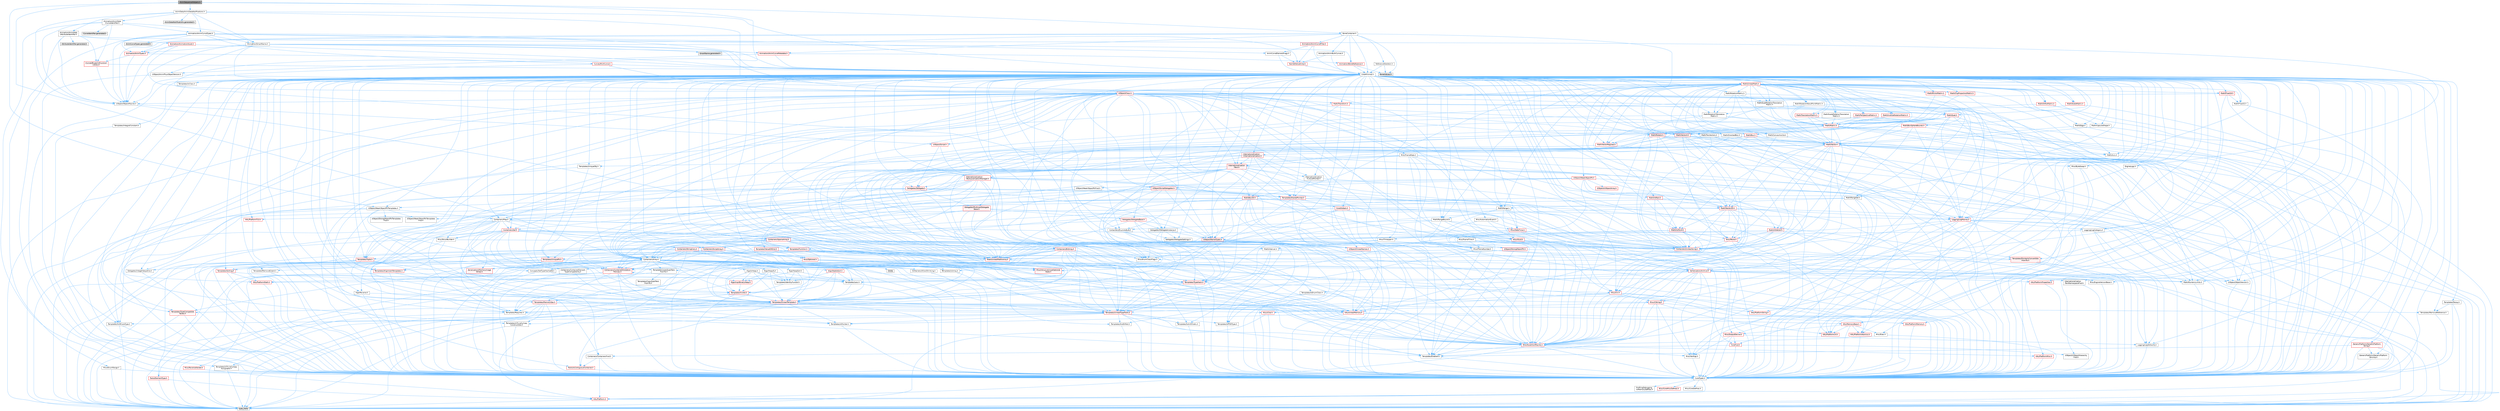 digraph "AnimSequenceHelpers.h"
{
 // INTERACTIVE_SVG=YES
 // LATEX_PDF_SIZE
  bgcolor="transparent";
  edge [fontname=Helvetica,fontsize=10,labelfontname=Helvetica,labelfontsize=10];
  node [fontname=Helvetica,fontsize=10,shape=box,height=0.2,width=0.4];
  Node1 [id="Node000001",label="AnimSequenceHelpers.h",height=0.2,width=0.4,color="gray40", fillcolor="grey60", style="filled", fontcolor="black",tooltip=" "];
  Node1 -> Node2 [id="edge1_Node000001_Node000002",color="steelblue1",style="solid",tooltip=" "];
  Node2 [id="Node000002",label="UObject/WeakObjectPtrTemplates.h",height=0.2,width=0.4,color="grey40", fillcolor="white", style="filled",URL="$d8/d3b/WeakObjectPtrTemplates_8h.html",tooltip=" "];
  Node2 -> Node3 [id="edge2_Node000002_Node000003",color="steelblue1",style="solid",tooltip=" "];
  Node3 [id="Node000003",label="CoreTypes.h",height=0.2,width=0.4,color="grey40", fillcolor="white", style="filled",URL="$dc/dec/CoreTypes_8h.html",tooltip=" "];
  Node3 -> Node4 [id="edge3_Node000003_Node000004",color="steelblue1",style="solid",tooltip=" "];
  Node4 [id="Node000004",label="HAL/Platform.h",height=0.2,width=0.4,color="red", fillcolor="#FFF0F0", style="filled",URL="$d9/dd0/Platform_8h.html",tooltip=" "];
  Node4 -> Node7 [id="edge4_Node000004_Node000007",color="steelblue1",style="solid",tooltip=" "];
  Node7 [id="Node000007",label="type_traits",height=0.2,width=0.4,color="grey60", fillcolor="#E0E0E0", style="filled",tooltip=" "];
  Node3 -> Node14 [id="edge5_Node000003_Node000014",color="steelblue1",style="solid",tooltip=" "];
  Node14 [id="Node000014",label="ProfilingDebugging\l/UMemoryDefines.h",height=0.2,width=0.4,color="grey40", fillcolor="white", style="filled",URL="$d2/da2/UMemoryDefines_8h.html",tooltip=" "];
  Node3 -> Node15 [id="edge6_Node000003_Node000015",color="steelblue1",style="solid",tooltip=" "];
  Node15 [id="Node000015",label="Misc/CoreMiscDefines.h",height=0.2,width=0.4,color="red", fillcolor="#FFF0F0", style="filled",URL="$da/d38/CoreMiscDefines_8h.html",tooltip=" "];
  Node15 -> Node4 [id="edge7_Node000015_Node000004",color="steelblue1",style="solid",tooltip=" "];
  Node3 -> Node16 [id="edge8_Node000003_Node000016",color="steelblue1",style="solid",tooltip=" "];
  Node16 [id="Node000016",label="Misc/CoreDefines.h",height=0.2,width=0.4,color="grey40", fillcolor="white", style="filled",URL="$d3/dd2/CoreDefines_8h.html",tooltip=" "];
  Node2 -> Node17 [id="edge9_Node000002_Node000017",color="steelblue1",style="solid",tooltip=" "];
  Node17 [id="Node000017",label="Templates/LosesQualifiers\lFromTo.h",height=0.2,width=0.4,color="grey40", fillcolor="white", style="filled",URL="$d2/db3/LosesQualifiersFromTo_8h.html",tooltip=" "];
  Node17 -> Node18 [id="edge10_Node000017_Node000018",color="steelblue1",style="solid",tooltip=" "];
  Node18 [id="Node000018",label="Templates/CopyQualifiers\lFromTo.h",height=0.2,width=0.4,color="grey40", fillcolor="white", style="filled",URL="$d5/db4/CopyQualifiersFromTo_8h.html",tooltip=" "];
  Node17 -> Node7 [id="edge11_Node000017_Node000007",color="steelblue1",style="solid",tooltip=" "];
  Node2 -> Node19 [id="edge12_Node000002_Node000019",color="steelblue1",style="solid",tooltip=" "];
  Node19 [id="Node000019",label="Templates/Requires.h",height=0.2,width=0.4,color="grey40", fillcolor="white", style="filled",URL="$dc/d96/Requires_8h.html",tooltip=" "];
  Node19 -> Node20 [id="edge13_Node000019_Node000020",color="steelblue1",style="solid",tooltip=" "];
  Node20 [id="Node000020",label="Templates/EnableIf.h",height=0.2,width=0.4,color="grey40", fillcolor="white", style="filled",URL="$d7/d60/EnableIf_8h.html",tooltip=" "];
  Node20 -> Node3 [id="edge14_Node000020_Node000003",color="steelblue1",style="solid",tooltip=" "];
  Node19 -> Node7 [id="edge15_Node000019_Node000007",color="steelblue1",style="solid",tooltip=" "];
  Node2 -> Node21 [id="edge16_Node000002_Node000021",color="steelblue1",style="solid",tooltip=" "];
  Node21 [id="Node000021",label="Containers/Map.h",height=0.2,width=0.4,color="grey40", fillcolor="white", style="filled",URL="$df/d79/Map_8h.html",tooltip=" "];
  Node21 -> Node3 [id="edge17_Node000021_Node000003",color="steelblue1",style="solid",tooltip=" "];
  Node21 -> Node22 [id="edge18_Node000021_Node000022",color="steelblue1",style="solid",tooltip=" "];
  Node22 [id="Node000022",label="Algo/Reverse.h",height=0.2,width=0.4,color="grey40", fillcolor="white", style="filled",URL="$d5/d93/Reverse_8h.html",tooltip=" "];
  Node22 -> Node3 [id="edge19_Node000022_Node000003",color="steelblue1",style="solid",tooltip=" "];
  Node22 -> Node23 [id="edge20_Node000022_Node000023",color="steelblue1",style="solid",tooltip=" "];
  Node23 [id="Node000023",label="Templates/UnrealTemplate.h",height=0.2,width=0.4,color="red", fillcolor="#FFF0F0", style="filled",URL="$d4/d24/UnrealTemplate_8h.html",tooltip=" "];
  Node23 -> Node3 [id="edge21_Node000023_Node000003",color="steelblue1",style="solid",tooltip=" "];
  Node23 -> Node24 [id="edge22_Node000023_Node000024",color="steelblue1",style="solid",tooltip=" "];
  Node24 [id="Node000024",label="Templates/IsPointer.h",height=0.2,width=0.4,color="grey40", fillcolor="white", style="filled",URL="$d7/d05/IsPointer_8h.html",tooltip=" "];
  Node24 -> Node3 [id="edge23_Node000024_Node000003",color="steelblue1",style="solid",tooltip=" "];
  Node23 -> Node25 [id="edge24_Node000023_Node000025",color="steelblue1",style="solid",tooltip=" "];
  Node25 [id="Node000025",label="HAL/UnrealMemory.h",height=0.2,width=0.4,color="red", fillcolor="#FFF0F0", style="filled",URL="$d9/d96/UnrealMemory_8h.html",tooltip=" "];
  Node25 -> Node3 [id="edge25_Node000025_Node000003",color="steelblue1",style="solid",tooltip=" "];
  Node25 -> Node38 [id="edge26_Node000025_Node000038",color="steelblue1",style="solid",tooltip=" "];
  Node38 [id="Node000038",label="HAL/MemoryBase.h",height=0.2,width=0.4,color="red", fillcolor="#FFF0F0", style="filled",URL="$d6/d9f/MemoryBase_8h.html",tooltip=" "];
  Node38 -> Node3 [id="edge27_Node000038_Node000003",color="steelblue1",style="solid",tooltip=" "];
  Node38 -> Node39 [id="edge28_Node000038_Node000039",color="steelblue1",style="solid",tooltip=" "];
  Node39 [id="Node000039",label="HAL/PlatformAtomics.h",height=0.2,width=0.4,color="red", fillcolor="#FFF0F0", style="filled",URL="$d3/d36/PlatformAtomics_8h.html",tooltip=" "];
  Node39 -> Node3 [id="edge29_Node000039_Node000003",color="steelblue1",style="solid",tooltip=" "];
  Node38 -> Node42 [id="edge30_Node000038_Node000042",color="steelblue1",style="solid",tooltip=" "];
  Node42 [id="Node000042",label="HAL/PlatformCrt.h",height=0.2,width=0.4,color="red", fillcolor="#FFF0F0", style="filled",URL="$d8/d75/PlatformCrt_8h.html",tooltip=" "];
  Node38 -> Node50 [id="edge31_Node000038_Node000050",color="steelblue1",style="solid",tooltip=" "];
  Node50 [id="Node000050",label="Misc/Exec.h",height=0.2,width=0.4,color="grey40", fillcolor="white", style="filled",URL="$de/ddb/Exec_8h.html",tooltip=" "];
  Node50 -> Node3 [id="edge32_Node000050_Node000003",color="steelblue1",style="solid",tooltip=" "];
  Node50 -> Node51 [id="edge33_Node000050_Node000051",color="steelblue1",style="solid",tooltip=" "];
  Node51 [id="Node000051",label="Misc/AssertionMacros.h",height=0.2,width=0.4,color="red", fillcolor="#FFF0F0", style="filled",URL="$d0/dfa/AssertionMacros_8h.html",tooltip=" "];
  Node51 -> Node3 [id="edge34_Node000051_Node000003",color="steelblue1",style="solid",tooltip=" "];
  Node51 -> Node4 [id="edge35_Node000051_Node000004",color="steelblue1",style="solid",tooltip=" "];
  Node51 -> Node52 [id="edge36_Node000051_Node000052",color="steelblue1",style="solid",tooltip=" "];
  Node52 [id="Node000052",label="HAL/PlatformMisc.h",height=0.2,width=0.4,color="red", fillcolor="#FFF0F0", style="filled",URL="$d0/df5/PlatformMisc_8h.html",tooltip=" "];
  Node52 -> Node3 [id="edge37_Node000052_Node000003",color="steelblue1",style="solid",tooltip=" "];
  Node51 -> Node20 [id="edge38_Node000051_Node000020",color="steelblue1",style="solid",tooltip=" "];
  Node51 -> Node73 [id="edge39_Node000051_Node000073",color="steelblue1",style="solid",tooltip=" "];
  Node73 [id="Node000073",label="Misc/VarArgs.h",height=0.2,width=0.4,color="grey40", fillcolor="white", style="filled",URL="$d5/d6f/VarArgs_8h.html",tooltip=" "];
  Node73 -> Node3 [id="edge40_Node000073_Node000003",color="steelblue1",style="solid",tooltip=" "];
  Node38 -> Node80 [id="edge41_Node000038_Node000080",color="steelblue1",style="solid",tooltip=" "];
  Node80 [id="Node000080",label="Misc/OutputDevice.h",height=0.2,width=0.4,color="red", fillcolor="#FFF0F0", style="filled",URL="$d7/d32/OutputDevice_8h.html",tooltip=" "];
  Node80 -> Node27 [id="edge42_Node000080_Node000027",color="steelblue1",style="solid",tooltip=" "];
  Node27 [id="Node000027",label="CoreFwd.h",height=0.2,width=0.4,color="red", fillcolor="#FFF0F0", style="filled",URL="$d1/d1e/CoreFwd_8h.html",tooltip=" "];
  Node27 -> Node3 [id="edge43_Node000027_Node000003",color="steelblue1",style="solid",tooltip=" "];
  Node27 -> Node28 [id="edge44_Node000027_Node000028",color="steelblue1",style="solid",tooltip=" "];
  Node28 [id="Node000028",label="Containers/ContainersFwd.h",height=0.2,width=0.4,color="grey40", fillcolor="white", style="filled",URL="$d4/d0a/ContainersFwd_8h.html",tooltip=" "];
  Node28 -> Node4 [id="edge45_Node000028_Node000004",color="steelblue1",style="solid",tooltip=" "];
  Node28 -> Node3 [id="edge46_Node000028_Node000003",color="steelblue1",style="solid",tooltip=" "];
  Node28 -> Node29 [id="edge47_Node000028_Node000029",color="steelblue1",style="solid",tooltip=" "];
  Node29 [id="Node000029",label="Traits/IsContiguousContainer.h",height=0.2,width=0.4,color="red", fillcolor="#FFF0F0", style="filled",URL="$d5/d3c/IsContiguousContainer_8h.html",tooltip=" "];
  Node29 -> Node3 [id="edge48_Node000029_Node000003",color="steelblue1",style="solid",tooltip=" "];
  Node27 -> Node33 [id="edge49_Node000027_Node000033",color="steelblue1",style="solid",tooltip=" "];
  Node33 [id="Node000033",label="UObject/UObjectHierarchy\lFwd.h",height=0.2,width=0.4,color="grey40", fillcolor="white", style="filled",URL="$d3/d13/UObjectHierarchyFwd_8h.html",tooltip=" "];
  Node80 -> Node3 [id="edge50_Node000080_Node000003",color="steelblue1",style="solid",tooltip=" "];
  Node80 -> Node81 [id="edge51_Node000080_Node000081",color="steelblue1",style="solid",tooltip=" "];
  Node81 [id="Node000081",label="Logging/LogVerbosity.h",height=0.2,width=0.4,color="grey40", fillcolor="white", style="filled",URL="$d2/d8f/LogVerbosity_8h.html",tooltip=" "];
  Node81 -> Node3 [id="edge52_Node000081_Node000003",color="steelblue1",style="solid",tooltip=" "];
  Node80 -> Node73 [id="edge53_Node000080_Node000073",color="steelblue1",style="solid",tooltip=" "];
  Node25 -> Node91 [id="edge54_Node000025_Node000091",color="steelblue1",style="solid",tooltip=" "];
  Node91 [id="Node000091",label="HAL/PlatformMemory.h",height=0.2,width=0.4,color="red", fillcolor="#FFF0F0", style="filled",URL="$de/d68/PlatformMemory_8h.html",tooltip=" "];
  Node91 -> Node3 [id="edge55_Node000091_Node000003",color="steelblue1",style="solid",tooltip=" "];
  Node25 -> Node24 [id="edge56_Node000025_Node000024",color="steelblue1",style="solid",tooltip=" "];
  Node23 -> Node95 [id="edge57_Node000023_Node000095",color="steelblue1",style="solid",tooltip=" "];
  Node95 [id="Node000095",label="Templates/UnrealTypeTraits.h",height=0.2,width=0.4,color="red", fillcolor="#FFF0F0", style="filled",URL="$d2/d2d/UnrealTypeTraits_8h.html",tooltip=" "];
  Node95 -> Node3 [id="edge58_Node000095_Node000003",color="steelblue1",style="solid",tooltip=" "];
  Node95 -> Node24 [id="edge59_Node000095_Node000024",color="steelblue1",style="solid",tooltip=" "];
  Node95 -> Node51 [id="edge60_Node000095_Node000051",color="steelblue1",style="solid",tooltip=" "];
  Node95 -> Node87 [id="edge61_Node000095_Node000087",color="steelblue1",style="solid",tooltip=" "];
  Node87 [id="Node000087",label="Templates/AndOrNot.h",height=0.2,width=0.4,color="grey40", fillcolor="white", style="filled",URL="$db/d0a/AndOrNot_8h.html",tooltip=" "];
  Node87 -> Node3 [id="edge62_Node000087_Node000003",color="steelblue1",style="solid",tooltip=" "];
  Node95 -> Node20 [id="edge63_Node000095_Node000020",color="steelblue1",style="solid",tooltip=" "];
  Node95 -> Node96 [id="edge64_Node000095_Node000096",color="steelblue1",style="solid",tooltip=" "];
  Node96 [id="Node000096",label="Templates/IsArithmetic.h",height=0.2,width=0.4,color="grey40", fillcolor="white", style="filled",URL="$d2/d5d/IsArithmetic_8h.html",tooltip=" "];
  Node96 -> Node3 [id="edge65_Node000096_Node000003",color="steelblue1",style="solid",tooltip=" "];
  Node95 -> Node98 [id="edge66_Node000095_Node000098",color="steelblue1",style="solid",tooltip=" "];
  Node98 [id="Node000098",label="Templates/IsPODType.h",height=0.2,width=0.4,color="grey40", fillcolor="white", style="filled",URL="$d7/db1/IsPODType_8h.html",tooltip=" "];
  Node98 -> Node3 [id="edge67_Node000098_Node000003",color="steelblue1",style="solid",tooltip=" "];
  Node95 -> Node99 [id="edge68_Node000095_Node000099",color="steelblue1",style="solid",tooltip=" "];
  Node99 [id="Node000099",label="Templates/IsUECoreType.h",height=0.2,width=0.4,color="grey40", fillcolor="white", style="filled",URL="$d1/db8/IsUECoreType_8h.html",tooltip=" "];
  Node99 -> Node3 [id="edge69_Node000099_Node000003",color="steelblue1",style="solid",tooltip=" "];
  Node99 -> Node7 [id="edge70_Node000099_Node000007",color="steelblue1",style="solid",tooltip=" "];
  Node95 -> Node88 [id="edge71_Node000095_Node000088",color="steelblue1",style="solid",tooltip=" "];
  Node88 [id="Node000088",label="Templates/IsTriviallyCopy\lConstructible.h",height=0.2,width=0.4,color="grey40", fillcolor="white", style="filled",URL="$d3/d78/IsTriviallyCopyConstructible_8h.html",tooltip=" "];
  Node88 -> Node3 [id="edge72_Node000088_Node000003",color="steelblue1",style="solid",tooltip=" "];
  Node88 -> Node7 [id="edge73_Node000088_Node000007",color="steelblue1",style="solid",tooltip=" "];
  Node23 -> Node100 [id="edge74_Node000023_Node000100",color="steelblue1",style="solid",tooltip=" "];
  Node100 [id="Node000100",label="Templates/RemoveReference.h",height=0.2,width=0.4,color="grey40", fillcolor="white", style="filled",URL="$da/dbe/RemoveReference_8h.html",tooltip=" "];
  Node100 -> Node3 [id="edge75_Node000100_Node000003",color="steelblue1",style="solid",tooltip=" "];
  Node23 -> Node19 [id="edge76_Node000023_Node000019",color="steelblue1",style="solid",tooltip=" "];
  Node23 -> Node101 [id="edge77_Node000023_Node000101",color="steelblue1",style="solid",tooltip=" "];
  Node101 [id="Node000101",label="Templates/TypeCompatible\lBytes.h",height=0.2,width=0.4,color="red", fillcolor="#FFF0F0", style="filled",URL="$df/d0a/TypeCompatibleBytes_8h.html",tooltip=" "];
  Node101 -> Node3 [id="edge78_Node000101_Node000003",color="steelblue1",style="solid",tooltip=" "];
  Node101 -> Node7 [id="edge79_Node000101_Node000007",color="steelblue1",style="solid",tooltip=" "];
  Node23 -> Node29 [id="edge80_Node000023_Node000029",color="steelblue1",style="solid",tooltip=" "];
  Node23 -> Node7 [id="edge81_Node000023_Node000007",color="steelblue1",style="solid",tooltip=" "];
  Node21 -> Node103 [id="edge82_Node000021_Node000103",color="steelblue1",style="solid",tooltip=" "];
  Node103 [id="Node000103",label="Containers/ContainerElement\lTypeCompatibility.h",height=0.2,width=0.4,color="grey40", fillcolor="white", style="filled",URL="$df/ddf/ContainerElementTypeCompatibility_8h.html",tooltip=" "];
  Node103 -> Node3 [id="edge83_Node000103_Node000003",color="steelblue1",style="solid",tooltip=" "];
  Node103 -> Node95 [id="edge84_Node000103_Node000095",color="steelblue1",style="solid",tooltip=" "];
  Node21 -> Node104 [id="edge85_Node000021_Node000104",color="steelblue1",style="solid",tooltip=" "];
  Node104 [id="Node000104",label="Containers/Set.h",height=0.2,width=0.4,color="red", fillcolor="#FFF0F0", style="filled",URL="$d4/d45/Set_8h.html",tooltip=" "];
  Node104 -> Node105 [id="edge86_Node000104_Node000105",color="steelblue1",style="solid",tooltip=" "];
  Node105 [id="Node000105",label="Containers/ContainerAllocation\lPolicies.h",height=0.2,width=0.4,color="red", fillcolor="#FFF0F0", style="filled",URL="$d7/dff/ContainerAllocationPolicies_8h.html",tooltip=" "];
  Node105 -> Node3 [id="edge87_Node000105_Node000003",color="steelblue1",style="solid",tooltip=" "];
  Node105 -> Node105 [id="edge88_Node000105_Node000105",color="steelblue1",style="solid",tooltip=" "];
  Node105 -> Node107 [id="edge89_Node000105_Node000107",color="steelblue1",style="solid",tooltip=" "];
  Node107 [id="Node000107",label="HAL/PlatformMath.h",height=0.2,width=0.4,color="red", fillcolor="#FFF0F0", style="filled",URL="$dc/d53/PlatformMath_8h.html",tooltip=" "];
  Node107 -> Node3 [id="edge90_Node000107_Node000003",color="steelblue1",style="solid",tooltip=" "];
  Node105 -> Node25 [id="edge91_Node000105_Node000025",color="steelblue1",style="solid",tooltip=" "];
  Node105 -> Node57 [id="edge92_Node000105_Node000057",color="steelblue1",style="solid",tooltip=" "];
  Node57 [id="Node000057",label="Math/NumericLimits.h",height=0.2,width=0.4,color="grey40", fillcolor="white", style="filled",URL="$df/d1b/NumericLimits_8h.html",tooltip=" "];
  Node57 -> Node3 [id="edge93_Node000057_Node000003",color="steelblue1",style="solid",tooltip=" "];
  Node105 -> Node51 [id="edge94_Node000105_Node000051",color="steelblue1",style="solid",tooltip=" "];
  Node105 -> Node116 [id="edge95_Node000105_Node000116",color="steelblue1",style="solid",tooltip=" "];
  Node116 [id="Node000116",label="Templates/MemoryOps.h",height=0.2,width=0.4,color="red", fillcolor="#FFF0F0", style="filled",URL="$db/dea/MemoryOps_8h.html",tooltip=" "];
  Node116 -> Node3 [id="edge96_Node000116_Node000003",color="steelblue1",style="solid",tooltip=" "];
  Node116 -> Node25 [id="edge97_Node000116_Node000025",color="steelblue1",style="solid",tooltip=" "];
  Node116 -> Node89 [id="edge98_Node000116_Node000089",color="steelblue1",style="solid",tooltip=" "];
  Node89 [id="Node000089",label="Templates/IsTriviallyCopy\lAssignable.h",height=0.2,width=0.4,color="grey40", fillcolor="white", style="filled",URL="$d2/df2/IsTriviallyCopyAssignable_8h.html",tooltip=" "];
  Node89 -> Node3 [id="edge99_Node000089_Node000003",color="steelblue1",style="solid",tooltip=" "];
  Node89 -> Node7 [id="edge100_Node000089_Node000007",color="steelblue1",style="solid",tooltip=" "];
  Node116 -> Node88 [id="edge101_Node000116_Node000088",color="steelblue1",style="solid",tooltip=" "];
  Node116 -> Node19 [id="edge102_Node000116_Node000019",color="steelblue1",style="solid",tooltip=" "];
  Node116 -> Node95 [id="edge103_Node000116_Node000095",color="steelblue1",style="solid",tooltip=" "];
  Node116 -> Node7 [id="edge104_Node000116_Node000007",color="steelblue1",style="solid",tooltip=" "];
  Node105 -> Node101 [id="edge105_Node000105_Node000101",color="steelblue1",style="solid",tooltip=" "];
  Node105 -> Node7 [id="edge106_Node000105_Node000007",color="steelblue1",style="solid",tooltip=" "];
  Node104 -> Node103 [id="edge107_Node000104_Node000103",color="steelblue1",style="solid",tooltip=" "];
  Node104 -> Node131 [id="edge108_Node000104_Node000131",color="steelblue1",style="solid",tooltip=" "];
  Node131 [id="Node000131",label="Containers/SparseArray.h",height=0.2,width=0.4,color="red", fillcolor="#FFF0F0", style="filled",URL="$d5/dbf/SparseArray_8h.html",tooltip=" "];
  Node131 -> Node3 [id="edge109_Node000131_Node000003",color="steelblue1",style="solid",tooltip=" "];
  Node131 -> Node51 [id="edge110_Node000131_Node000051",color="steelblue1",style="solid",tooltip=" "];
  Node131 -> Node25 [id="edge111_Node000131_Node000025",color="steelblue1",style="solid",tooltip=" "];
  Node131 -> Node95 [id="edge112_Node000131_Node000095",color="steelblue1",style="solid",tooltip=" "];
  Node131 -> Node23 [id="edge113_Node000131_Node000023",color="steelblue1",style="solid",tooltip=" "];
  Node131 -> Node105 [id="edge114_Node000131_Node000105",color="steelblue1",style="solid",tooltip=" "];
  Node131 -> Node132 [id="edge115_Node000131_Node000132",color="steelblue1",style="solid",tooltip=" "];
  Node132 [id="Node000132",label="Templates/Less.h",height=0.2,width=0.4,color="grey40", fillcolor="white", style="filled",URL="$de/dc8/Less_8h.html",tooltip=" "];
  Node132 -> Node3 [id="edge116_Node000132_Node000003",color="steelblue1",style="solid",tooltip=" "];
  Node132 -> Node23 [id="edge117_Node000132_Node000023",color="steelblue1",style="solid",tooltip=" "];
  Node131 -> Node133 [id="edge118_Node000131_Node000133",color="steelblue1",style="solid",tooltip=" "];
  Node133 [id="Node000133",label="Containers/Array.h",height=0.2,width=0.4,color="grey40", fillcolor="white", style="filled",URL="$df/dd0/Array_8h.html",tooltip=" "];
  Node133 -> Node3 [id="edge119_Node000133_Node000003",color="steelblue1",style="solid",tooltip=" "];
  Node133 -> Node51 [id="edge120_Node000133_Node000051",color="steelblue1",style="solid",tooltip=" "];
  Node133 -> Node134 [id="edge121_Node000133_Node000134",color="steelblue1",style="solid",tooltip=" "];
  Node134 [id="Node000134",label="Misc/IntrusiveUnsetOptional\lState.h",height=0.2,width=0.4,color="red", fillcolor="#FFF0F0", style="filled",URL="$d2/d0a/IntrusiveUnsetOptionalState_8h.html",tooltip=" "];
  Node133 -> Node136 [id="edge122_Node000133_Node000136",color="steelblue1",style="solid",tooltip=" "];
  Node136 [id="Node000136",label="Misc/ReverseIterate.h",height=0.2,width=0.4,color="red", fillcolor="#FFF0F0", style="filled",URL="$db/de3/ReverseIterate_8h.html",tooltip=" "];
  Node136 -> Node4 [id="edge123_Node000136_Node000004",color="steelblue1",style="solid",tooltip=" "];
  Node133 -> Node25 [id="edge124_Node000133_Node000025",color="steelblue1",style="solid",tooltip=" "];
  Node133 -> Node95 [id="edge125_Node000133_Node000095",color="steelblue1",style="solid",tooltip=" "];
  Node133 -> Node23 [id="edge126_Node000133_Node000023",color="steelblue1",style="solid",tooltip=" "];
  Node133 -> Node138 [id="edge127_Node000133_Node000138",color="steelblue1",style="solid",tooltip=" "];
  Node138 [id="Node000138",label="Containers/AllowShrinking.h",height=0.2,width=0.4,color="grey40", fillcolor="white", style="filled",URL="$d7/d1a/AllowShrinking_8h.html",tooltip=" "];
  Node138 -> Node3 [id="edge128_Node000138_Node000003",color="steelblue1",style="solid",tooltip=" "];
  Node133 -> Node105 [id="edge129_Node000133_Node000105",color="steelblue1",style="solid",tooltip=" "];
  Node133 -> Node103 [id="edge130_Node000133_Node000103",color="steelblue1",style="solid",tooltip=" "];
  Node133 -> Node139 [id="edge131_Node000133_Node000139",color="steelblue1",style="solid",tooltip=" "];
  Node139 [id="Node000139",label="Serialization/Archive.h",height=0.2,width=0.4,color="red", fillcolor="#FFF0F0", style="filled",URL="$d7/d3b/Archive_8h.html",tooltip=" "];
  Node139 -> Node27 [id="edge132_Node000139_Node000027",color="steelblue1",style="solid",tooltip=" "];
  Node139 -> Node3 [id="edge133_Node000139_Node000003",color="steelblue1",style="solid",tooltip=" "];
  Node139 -> Node140 [id="edge134_Node000139_Node000140",color="steelblue1",style="solid",tooltip=" "];
  Node140 [id="Node000140",label="HAL/PlatformProperties.h",height=0.2,width=0.4,color="red", fillcolor="#FFF0F0", style="filled",URL="$d9/db0/PlatformProperties_8h.html",tooltip=" "];
  Node140 -> Node3 [id="edge135_Node000140_Node000003",color="steelblue1",style="solid",tooltip=" "];
  Node139 -> Node143 [id="edge136_Node000139_Node000143",color="steelblue1",style="solid",tooltip=" "];
  Node143 [id="Node000143",label="Internationalization\l/TextNamespaceFwd.h",height=0.2,width=0.4,color="grey40", fillcolor="white", style="filled",URL="$d8/d97/TextNamespaceFwd_8h.html",tooltip=" "];
  Node143 -> Node3 [id="edge137_Node000143_Node000003",color="steelblue1",style="solid",tooltip=" "];
  Node139 -> Node51 [id="edge138_Node000139_Node000051",color="steelblue1",style="solid",tooltip=" "];
  Node139 -> Node144 [id="edge139_Node000139_Node000144",color="steelblue1",style="solid",tooltip=" "];
  Node144 [id="Node000144",label="Misc/EngineVersionBase.h",height=0.2,width=0.4,color="grey40", fillcolor="white", style="filled",URL="$d5/d2b/EngineVersionBase_8h.html",tooltip=" "];
  Node144 -> Node3 [id="edge140_Node000144_Node000003",color="steelblue1",style="solid",tooltip=" "];
  Node139 -> Node73 [id="edge141_Node000139_Node000073",color="steelblue1",style="solid",tooltip=" "];
  Node139 -> Node20 [id="edge142_Node000139_Node000020",color="steelblue1",style="solid",tooltip=" "];
  Node139 -> Node147 [id="edge143_Node000139_Node000147",color="steelblue1",style="solid",tooltip=" "];
  Node147 [id="Node000147",label="Templates/IsEnumClass.h",height=0.2,width=0.4,color="grey40", fillcolor="white", style="filled",URL="$d7/d15/IsEnumClass_8h.html",tooltip=" "];
  Node147 -> Node3 [id="edge144_Node000147_Node000003",color="steelblue1",style="solid",tooltip=" "];
  Node147 -> Node87 [id="edge145_Node000147_Node000087",color="steelblue1",style="solid",tooltip=" "];
  Node139 -> Node23 [id="edge146_Node000139_Node000023",color="steelblue1",style="solid",tooltip=" "];
  Node139 -> Node148 [id="edge147_Node000139_Node000148",color="steelblue1",style="solid",tooltip=" "];
  Node148 [id="Node000148",label="UObject/ObjectVersion.h",height=0.2,width=0.4,color="grey40", fillcolor="white", style="filled",URL="$da/d63/ObjectVersion_8h.html",tooltip=" "];
  Node148 -> Node3 [id="edge148_Node000148_Node000003",color="steelblue1",style="solid",tooltip=" "];
  Node133 -> Node149 [id="edge149_Node000133_Node000149",color="steelblue1",style="solid",tooltip=" "];
  Node149 [id="Node000149",label="Serialization/MemoryImage\lWriter.h",height=0.2,width=0.4,color="red", fillcolor="#FFF0F0", style="filled",URL="$d0/d08/MemoryImageWriter_8h.html",tooltip=" "];
  Node149 -> Node3 [id="edge150_Node000149_Node000003",color="steelblue1",style="solid",tooltip=" "];
  Node133 -> Node150 [id="edge151_Node000133_Node000150",color="steelblue1",style="solid",tooltip=" "];
  Node150 [id="Node000150",label="Algo/Heapify.h",height=0.2,width=0.4,color="grey40", fillcolor="white", style="filled",URL="$d0/d2a/Heapify_8h.html",tooltip=" "];
  Node150 -> Node151 [id="edge152_Node000150_Node000151",color="steelblue1",style="solid",tooltip=" "];
  Node151 [id="Node000151",label="Algo/Impl/BinaryHeap.h",height=0.2,width=0.4,color="red", fillcolor="#FFF0F0", style="filled",URL="$d7/da3/Algo_2Impl_2BinaryHeap_8h.html",tooltip=" "];
  Node151 -> Node152 [id="edge153_Node000151_Node000152",color="steelblue1",style="solid",tooltip=" "];
  Node152 [id="Node000152",label="Templates/Invoke.h",height=0.2,width=0.4,color="red", fillcolor="#FFF0F0", style="filled",URL="$d7/deb/Invoke_8h.html",tooltip=" "];
  Node152 -> Node3 [id="edge154_Node000152_Node000003",color="steelblue1",style="solid",tooltip=" "];
  Node152 -> Node23 [id="edge155_Node000152_Node000023",color="steelblue1",style="solid",tooltip=" "];
  Node152 -> Node7 [id="edge156_Node000152_Node000007",color="steelblue1",style="solid",tooltip=" "];
  Node151 -> Node7 [id="edge157_Node000151_Node000007",color="steelblue1",style="solid",tooltip=" "];
  Node150 -> Node156 [id="edge158_Node000150_Node000156",color="steelblue1",style="solid",tooltip=" "];
  Node156 [id="Node000156",label="Templates/IdentityFunctor.h",height=0.2,width=0.4,color="grey40", fillcolor="white", style="filled",URL="$d7/d2e/IdentityFunctor_8h.html",tooltip=" "];
  Node156 -> Node4 [id="edge159_Node000156_Node000004",color="steelblue1",style="solid",tooltip=" "];
  Node150 -> Node152 [id="edge160_Node000150_Node000152",color="steelblue1",style="solid",tooltip=" "];
  Node150 -> Node132 [id="edge161_Node000150_Node000132",color="steelblue1",style="solid",tooltip=" "];
  Node150 -> Node23 [id="edge162_Node000150_Node000023",color="steelblue1",style="solid",tooltip=" "];
  Node133 -> Node157 [id="edge163_Node000133_Node000157",color="steelblue1",style="solid",tooltip=" "];
  Node157 [id="Node000157",label="Algo/HeapSort.h",height=0.2,width=0.4,color="grey40", fillcolor="white", style="filled",URL="$d3/d92/HeapSort_8h.html",tooltip=" "];
  Node157 -> Node151 [id="edge164_Node000157_Node000151",color="steelblue1",style="solid",tooltip=" "];
  Node157 -> Node156 [id="edge165_Node000157_Node000156",color="steelblue1",style="solid",tooltip=" "];
  Node157 -> Node132 [id="edge166_Node000157_Node000132",color="steelblue1",style="solid",tooltip=" "];
  Node157 -> Node23 [id="edge167_Node000157_Node000023",color="steelblue1",style="solid",tooltip=" "];
  Node133 -> Node158 [id="edge168_Node000133_Node000158",color="steelblue1",style="solid",tooltip=" "];
  Node158 [id="Node000158",label="Algo/IsHeap.h",height=0.2,width=0.4,color="grey40", fillcolor="white", style="filled",URL="$de/d32/IsHeap_8h.html",tooltip=" "];
  Node158 -> Node151 [id="edge169_Node000158_Node000151",color="steelblue1",style="solid",tooltip=" "];
  Node158 -> Node156 [id="edge170_Node000158_Node000156",color="steelblue1",style="solid",tooltip=" "];
  Node158 -> Node152 [id="edge171_Node000158_Node000152",color="steelblue1",style="solid",tooltip=" "];
  Node158 -> Node132 [id="edge172_Node000158_Node000132",color="steelblue1",style="solid",tooltip=" "];
  Node158 -> Node23 [id="edge173_Node000158_Node000023",color="steelblue1",style="solid",tooltip=" "];
  Node133 -> Node151 [id="edge174_Node000133_Node000151",color="steelblue1",style="solid",tooltip=" "];
  Node133 -> Node159 [id="edge175_Node000133_Node000159",color="steelblue1",style="solid",tooltip=" "];
  Node159 [id="Node000159",label="Algo/StableSort.h",height=0.2,width=0.4,color="red", fillcolor="#FFF0F0", style="filled",URL="$d7/d3c/StableSort_8h.html",tooltip=" "];
  Node159 -> Node156 [id="edge176_Node000159_Node000156",color="steelblue1",style="solid",tooltip=" "];
  Node159 -> Node152 [id="edge177_Node000159_Node000152",color="steelblue1",style="solid",tooltip=" "];
  Node159 -> Node132 [id="edge178_Node000159_Node000132",color="steelblue1",style="solid",tooltip=" "];
  Node159 -> Node23 [id="edge179_Node000159_Node000023",color="steelblue1",style="solid",tooltip=" "];
  Node133 -> Node162 [id="edge180_Node000133_Node000162",color="steelblue1",style="solid",tooltip=" "];
  Node162 [id="Node000162",label="Concepts/GetTypeHashable.h",height=0.2,width=0.4,color="grey40", fillcolor="white", style="filled",URL="$d3/da2/GetTypeHashable_8h.html",tooltip=" "];
  Node162 -> Node3 [id="edge181_Node000162_Node000003",color="steelblue1",style="solid",tooltip=" "];
  Node162 -> Node122 [id="edge182_Node000162_Node000122",color="steelblue1",style="solid",tooltip=" "];
  Node122 [id="Node000122",label="Templates/TypeHash.h",height=0.2,width=0.4,color="red", fillcolor="#FFF0F0", style="filled",URL="$d1/d62/TypeHash_8h.html",tooltip=" "];
  Node122 -> Node3 [id="edge183_Node000122_Node000003",color="steelblue1",style="solid",tooltip=" "];
  Node122 -> Node19 [id="edge184_Node000122_Node000019",color="steelblue1",style="solid",tooltip=" "];
  Node122 -> Node123 [id="edge185_Node000122_Node000123",color="steelblue1",style="solid",tooltip=" "];
  Node123 [id="Node000123",label="Misc/Crc.h",height=0.2,width=0.4,color="red", fillcolor="#FFF0F0", style="filled",URL="$d4/dd2/Crc_8h.html",tooltip=" "];
  Node123 -> Node3 [id="edge186_Node000123_Node000003",color="steelblue1",style="solid",tooltip=" "];
  Node123 -> Node34 [id="edge187_Node000123_Node000034",color="steelblue1",style="solid",tooltip=" "];
  Node34 [id="Node000034",label="HAL/PlatformString.h",height=0.2,width=0.4,color="red", fillcolor="#FFF0F0", style="filled",URL="$db/db5/PlatformString_8h.html",tooltip=" "];
  Node34 -> Node3 [id="edge188_Node000034_Node000003",color="steelblue1",style="solid",tooltip=" "];
  Node123 -> Node51 [id="edge189_Node000123_Node000051",color="steelblue1",style="solid",tooltip=" "];
  Node123 -> Node124 [id="edge190_Node000123_Node000124",color="steelblue1",style="solid",tooltip=" "];
  Node124 [id="Node000124",label="Misc/CString.h",height=0.2,width=0.4,color="red", fillcolor="#FFF0F0", style="filled",URL="$d2/d49/CString_8h.html",tooltip=" "];
  Node124 -> Node3 [id="edge191_Node000124_Node000003",color="steelblue1",style="solid",tooltip=" "];
  Node124 -> Node42 [id="edge192_Node000124_Node000042",color="steelblue1",style="solid",tooltip=" "];
  Node124 -> Node34 [id="edge193_Node000124_Node000034",color="steelblue1",style="solid",tooltip=" "];
  Node124 -> Node51 [id="edge194_Node000124_Node000051",color="steelblue1",style="solid",tooltip=" "];
  Node124 -> Node125 [id="edge195_Node000124_Node000125",color="steelblue1",style="solid",tooltip=" "];
  Node125 [id="Node000125",label="Misc/Char.h",height=0.2,width=0.4,color="red", fillcolor="#FFF0F0", style="filled",URL="$d0/d58/Char_8h.html",tooltip=" "];
  Node125 -> Node3 [id="edge196_Node000125_Node000003",color="steelblue1",style="solid",tooltip=" "];
  Node125 -> Node7 [id="edge197_Node000125_Node000007",color="steelblue1",style="solid",tooltip=" "];
  Node124 -> Node73 [id="edge198_Node000124_Node000073",color="steelblue1",style="solid",tooltip=" "];
  Node123 -> Node125 [id="edge199_Node000123_Node000125",color="steelblue1",style="solid",tooltip=" "];
  Node123 -> Node95 [id="edge200_Node000123_Node000095",color="steelblue1",style="solid",tooltip=" "];
  Node122 -> Node7 [id="edge201_Node000122_Node000007",color="steelblue1",style="solid",tooltip=" "];
  Node133 -> Node156 [id="edge202_Node000133_Node000156",color="steelblue1",style="solid",tooltip=" "];
  Node133 -> Node152 [id="edge203_Node000133_Node000152",color="steelblue1",style="solid",tooltip=" "];
  Node133 -> Node132 [id="edge204_Node000133_Node000132",color="steelblue1",style="solid",tooltip=" "];
  Node133 -> Node17 [id="edge205_Node000133_Node000017",color="steelblue1",style="solid",tooltip=" "];
  Node133 -> Node19 [id="edge206_Node000133_Node000019",color="steelblue1",style="solid",tooltip=" "];
  Node133 -> Node163 [id="edge207_Node000133_Node000163",color="steelblue1",style="solid",tooltip=" "];
  Node163 [id="Node000163",label="Templates/Sorting.h",height=0.2,width=0.4,color="red", fillcolor="#FFF0F0", style="filled",URL="$d3/d9e/Sorting_8h.html",tooltip=" "];
  Node163 -> Node3 [id="edge208_Node000163_Node000003",color="steelblue1",style="solid",tooltip=" "];
  Node163 -> Node107 [id="edge209_Node000163_Node000107",color="steelblue1",style="solid",tooltip=" "];
  Node163 -> Node132 [id="edge210_Node000163_Node000132",color="steelblue1",style="solid",tooltip=" "];
  Node133 -> Node167 [id="edge211_Node000133_Node000167",color="steelblue1",style="solid",tooltip=" "];
  Node167 [id="Node000167",label="Templates/AlignmentTemplates.h",height=0.2,width=0.4,color="red", fillcolor="#FFF0F0", style="filled",URL="$dd/d32/AlignmentTemplates_8h.html",tooltip=" "];
  Node167 -> Node3 [id="edge212_Node000167_Node000003",color="steelblue1",style="solid",tooltip=" "];
  Node167 -> Node24 [id="edge213_Node000167_Node000024",color="steelblue1",style="solid",tooltip=" "];
  Node133 -> Node55 [id="edge214_Node000133_Node000055",color="steelblue1",style="solid",tooltip=" "];
  Node55 [id="Node000055",label="Traits/ElementType.h",height=0.2,width=0.4,color="red", fillcolor="#FFF0F0", style="filled",URL="$d5/d4f/ElementType_8h.html",tooltip=" "];
  Node55 -> Node4 [id="edge215_Node000055_Node000004",color="steelblue1",style="solid",tooltip=" "];
  Node55 -> Node7 [id="edge216_Node000055_Node000007",color="steelblue1",style="solid",tooltip=" "];
  Node133 -> Node113 [id="edge217_Node000133_Node000113",color="steelblue1",style="solid",tooltip=" "];
  Node113 [id="Node000113",label="limits",height=0.2,width=0.4,color="grey60", fillcolor="#E0E0E0", style="filled",tooltip=" "];
  Node133 -> Node7 [id="edge218_Node000133_Node000007",color="steelblue1",style="solid",tooltip=" "];
  Node131 -> Node166 [id="edge219_Node000131_Node000166",color="steelblue1",style="solid",tooltip=" "];
  Node166 [id="Node000166",label="Math/UnrealMathUtility.h",height=0.2,width=0.4,color="red", fillcolor="#FFF0F0", style="filled",URL="$db/db8/UnrealMathUtility_8h.html",tooltip=" "];
  Node166 -> Node3 [id="edge220_Node000166_Node000003",color="steelblue1",style="solid",tooltip=" "];
  Node166 -> Node51 [id="edge221_Node000166_Node000051",color="steelblue1",style="solid",tooltip=" "];
  Node166 -> Node107 [id="edge222_Node000166_Node000107",color="steelblue1",style="solid",tooltip=" "];
  Node166 -> Node19 [id="edge223_Node000166_Node000019",color="steelblue1",style="solid",tooltip=" "];
  Node131 -> Node168 [id="edge224_Node000131_Node000168",color="steelblue1",style="solid",tooltip=" "];
  Node168 [id="Node000168",label="Containers/ScriptArray.h",height=0.2,width=0.4,color="red", fillcolor="#FFF0F0", style="filled",URL="$dc/daf/ScriptArray_8h.html",tooltip=" "];
  Node168 -> Node3 [id="edge225_Node000168_Node000003",color="steelblue1",style="solid",tooltip=" "];
  Node168 -> Node51 [id="edge226_Node000168_Node000051",color="steelblue1",style="solid",tooltip=" "];
  Node168 -> Node25 [id="edge227_Node000168_Node000025",color="steelblue1",style="solid",tooltip=" "];
  Node168 -> Node138 [id="edge228_Node000168_Node000138",color="steelblue1",style="solid",tooltip=" "];
  Node168 -> Node105 [id="edge229_Node000168_Node000105",color="steelblue1",style="solid",tooltip=" "];
  Node168 -> Node133 [id="edge230_Node000168_Node000133",color="steelblue1",style="solid",tooltip=" "];
  Node131 -> Node169 [id="edge231_Node000131_Node000169",color="steelblue1",style="solid",tooltip=" "];
  Node169 [id="Node000169",label="Containers/BitArray.h",height=0.2,width=0.4,color="red", fillcolor="#FFF0F0", style="filled",URL="$d1/de4/BitArray_8h.html",tooltip=" "];
  Node169 -> Node105 [id="edge232_Node000169_Node000105",color="steelblue1",style="solid",tooltip=" "];
  Node169 -> Node3 [id="edge233_Node000169_Node000003",color="steelblue1",style="solid",tooltip=" "];
  Node169 -> Node39 [id="edge234_Node000169_Node000039",color="steelblue1",style="solid",tooltip=" "];
  Node169 -> Node25 [id="edge235_Node000169_Node000025",color="steelblue1",style="solid",tooltip=" "];
  Node169 -> Node166 [id="edge236_Node000169_Node000166",color="steelblue1",style="solid",tooltip=" "];
  Node169 -> Node51 [id="edge237_Node000169_Node000051",color="steelblue1",style="solid",tooltip=" "];
  Node169 -> Node59 [id="edge238_Node000169_Node000059",color="steelblue1",style="solid",tooltip=" "];
  Node59 [id="Node000059",label="Misc/EnumClassFlags.h",height=0.2,width=0.4,color="grey40", fillcolor="white", style="filled",URL="$d8/de7/EnumClassFlags_8h.html",tooltip=" "];
  Node169 -> Node139 [id="edge239_Node000169_Node000139",color="steelblue1",style="solid",tooltip=" "];
  Node169 -> Node149 [id="edge240_Node000169_Node000149",color="steelblue1",style="solid",tooltip=" "];
  Node169 -> Node20 [id="edge241_Node000169_Node000020",color="steelblue1",style="solid",tooltip=" "];
  Node169 -> Node152 [id="edge242_Node000169_Node000152",color="steelblue1",style="solid",tooltip=" "];
  Node169 -> Node23 [id="edge243_Node000169_Node000023",color="steelblue1",style="solid",tooltip=" "];
  Node169 -> Node95 [id="edge244_Node000169_Node000095",color="steelblue1",style="solid",tooltip=" "];
  Node131 -> Node149 [id="edge245_Node000131_Node000149",color="steelblue1",style="solid",tooltip=" "];
  Node131 -> Node186 [id="edge246_Node000131_Node000186",color="steelblue1",style="solid",tooltip=" "];
  Node186 [id="Node000186",label="Containers/UnrealString.h",height=0.2,width=0.4,color="red", fillcolor="#FFF0F0", style="filled",URL="$d5/dba/UnrealString_8h.html",tooltip=" "];
  Node131 -> Node134 [id="edge247_Node000131_Node000134",color="steelblue1",style="solid",tooltip=" "];
  Node104 -> Node28 [id="edge248_Node000104_Node000028",color="steelblue1",style="solid",tooltip=" "];
  Node104 -> Node166 [id="edge249_Node000104_Node000166",color="steelblue1",style="solid",tooltip=" "];
  Node104 -> Node51 [id="edge250_Node000104_Node000051",color="steelblue1",style="solid",tooltip=" "];
  Node104 -> Node190 [id="edge251_Node000104_Node000190",color="steelblue1",style="solid",tooltip=" "];
  Node190 [id="Node000190",label="Misc/StructBuilder.h",height=0.2,width=0.4,color="grey40", fillcolor="white", style="filled",URL="$d9/db3/StructBuilder_8h.html",tooltip=" "];
  Node190 -> Node3 [id="edge252_Node000190_Node000003",color="steelblue1",style="solid",tooltip=" "];
  Node190 -> Node166 [id="edge253_Node000190_Node000166",color="steelblue1",style="solid",tooltip=" "];
  Node190 -> Node167 [id="edge254_Node000190_Node000167",color="steelblue1",style="solid",tooltip=" "];
  Node104 -> Node149 [id="edge255_Node000104_Node000149",color="steelblue1",style="solid",tooltip=" "];
  Node104 -> Node191 [id="edge256_Node000104_Node000191",color="steelblue1",style="solid",tooltip=" "];
  Node191 [id="Node000191",label="Templates/Function.h",height=0.2,width=0.4,color="red", fillcolor="#FFF0F0", style="filled",URL="$df/df5/Function_8h.html",tooltip=" "];
  Node191 -> Node3 [id="edge257_Node000191_Node000003",color="steelblue1",style="solid",tooltip=" "];
  Node191 -> Node51 [id="edge258_Node000191_Node000051",color="steelblue1",style="solid",tooltip=" "];
  Node191 -> Node134 [id="edge259_Node000191_Node000134",color="steelblue1",style="solid",tooltip=" "];
  Node191 -> Node25 [id="edge260_Node000191_Node000025",color="steelblue1",style="solid",tooltip=" "];
  Node191 -> Node95 [id="edge261_Node000191_Node000095",color="steelblue1",style="solid",tooltip=" "];
  Node191 -> Node152 [id="edge262_Node000191_Node000152",color="steelblue1",style="solid",tooltip=" "];
  Node191 -> Node23 [id="edge263_Node000191_Node000023",color="steelblue1",style="solid",tooltip=" "];
  Node191 -> Node19 [id="edge264_Node000191_Node000019",color="steelblue1",style="solid",tooltip=" "];
  Node191 -> Node166 [id="edge265_Node000191_Node000166",color="steelblue1",style="solid",tooltip=" "];
  Node191 -> Node7 [id="edge266_Node000191_Node000007",color="steelblue1",style="solid",tooltip=" "];
  Node104 -> Node163 [id="edge267_Node000104_Node000163",color="steelblue1",style="solid",tooltip=" "];
  Node104 -> Node122 [id="edge268_Node000104_Node000122",color="steelblue1",style="solid",tooltip=" "];
  Node104 -> Node23 [id="edge269_Node000104_Node000023",color="steelblue1",style="solid",tooltip=" "];
  Node104 -> Node7 [id="edge270_Node000104_Node000007",color="steelblue1",style="solid",tooltip=" "];
  Node21 -> Node186 [id="edge271_Node000021_Node000186",color="steelblue1",style="solid",tooltip=" "];
  Node21 -> Node51 [id="edge272_Node000021_Node000051",color="steelblue1",style="solid",tooltip=" "];
  Node21 -> Node190 [id="edge273_Node000021_Node000190",color="steelblue1",style="solid",tooltip=" "];
  Node21 -> Node191 [id="edge274_Node000021_Node000191",color="steelblue1",style="solid",tooltip=" "];
  Node21 -> Node163 [id="edge275_Node000021_Node000163",color="steelblue1",style="solid",tooltip=" "];
  Node21 -> Node194 [id="edge276_Node000021_Node000194",color="steelblue1",style="solid",tooltip=" "];
  Node194 [id="Node000194",label="Templates/Tuple.h",height=0.2,width=0.4,color="red", fillcolor="#FFF0F0", style="filled",URL="$d2/d4f/Tuple_8h.html",tooltip=" "];
  Node194 -> Node3 [id="edge277_Node000194_Node000003",color="steelblue1",style="solid",tooltip=" "];
  Node194 -> Node23 [id="edge278_Node000194_Node000023",color="steelblue1",style="solid",tooltip=" "];
  Node194 -> Node195 [id="edge279_Node000194_Node000195",color="steelblue1",style="solid",tooltip=" "];
  Node195 [id="Node000195",label="Delegates/IntegerSequence.h",height=0.2,width=0.4,color="grey40", fillcolor="white", style="filled",URL="$d2/dcc/IntegerSequence_8h.html",tooltip=" "];
  Node195 -> Node3 [id="edge280_Node000195_Node000003",color="steelblue1",style="solid",tooltip=" "];
  Node194 -> Node152 [id="edge281_Node000194_Node000152",color="steelblue1",style="solid",tooltip=" "];
  Node194 -> Node19 [id="edge282_Node000194_Node000019",color="steelblue1",style="solid",tooltip=" "];
  Node194 -> Node122 [id="edge283_Node000194_Node000122",color="steelblue1",style="solid",tooltip=" "];
  Node194 -> Node7 [id="edge284_Node000194_Node000007",color="steelblue1",style="solid",tooltip=" "];
  Node21 -> Node23 [id="edge285_Node000021_Node000023",color="steelblue1",style="solid",tooltip=" "];
  Node21 -> Node95 [id="edge286_Node000021_Node000095",color="steelblue1",style="solid",tooltip=" "];
  Node21 -> Node7 [id="edge287_Node000021_Node000007",color="steelblue1",style="solid",tooltip=" "];
  Node2 -> Node197 [id="edge288_Node000002_Node000197",color="steelblue1",style="solid",tooltip=" "];
  Node197 [id="Node000197",label="UObject/WeakObjectPtrTemplates\lFwd.h",height=0.2,width=0.4,color="grey40", fillcolor="white", style="filled",URL="$db/deb/WeakObjectPtrTemplatesFwd_8h.html",tooltip=" "];
  Node2 -> Node198 [id="edge289_Node000002_Node000198",color="steelblue1",style="solid",tooltip=" "];
  Node198 [id="Node000198",label="UObject/StrongObjectPtrTemplates\lFwd.h",height=0.2,width=0.4,color="grey40", fillcolor="white", style="filled",URL="$df/d90/StrongObjectPtrTemplatesFwd_8h.html",tooltip=" "];
  Node2 -> Node7 [id="edge290_Node000002_Node000007",color="steelblue1",style="solid",tooltip=" "];
  Node1 -> Node199 [id="edge291_Node000001_Node000199",color="steelblue1",style="solid",tooltip=" "];
  Node199 [id="Node000199",label="AnimData/AnimDataNotifications.h",height=0.2,width=0.4,color="grey40", fillcolor="white", style="filled",URL="$df/dfa/AnimDataNotifications_8h.html",tooltip=" "];
  Node199 -> Node200 [id="edge292_Node000199_Node000200",color="steelblue1",style="solid",tooltip=" "];
  Node200 [id="Node000200",label="CoreMinimal.h",height=0.2,width=0.4,color="grey40", fillcolor="white", style="filled",URL="$d7/d67/CoreMinimal_8h.html",tooltip=" "];
  Node200 -> Node3 [id="edge293_Node000200_Node000003",color="steelblue1",style="solid",tooltip=" "];
  Node200 -> Node27 [id="edge294_Node000200_Node000027",color="steelblue1",style="solid",tooltip=" "];
  Node200 -> Node33 [id="edge295_Node000200_Node000033",color="steelblue1",style="solid",tooltip=" "];
  Node200 -> Node28 [id="edge296_Node000200_Node000028",color="steelblue1",style="solid",tooltip=" "];
  Node200 -> Node73 [id="edge297_Node000200_Node000073",color="steelblue1",style="solid",tooltip=" "];
  Node200 -> Node81 [id="edge298_Node000200_Node000081",color="steelblue1",style="solid",tooltip=" "];
  Node200 -> Node80 [id="edge299_Node000200_Node000080",color="steelblue1",style="solid",tooltip=" "];
  Node200 -> Node42 [id="edge300_Node000200_Node000042",color="steelblue1",style="solid",tooltip=" "];
  Node200 -> Node52 [id="edge301_Node000200_Node000052",color="steelblue1",style="solid",tooltip=" "];
  Node200 -> Node51 [id="edge302_Node000200_Node000051",color="steelblue1",style="solid",tooltip=" "];
  Node200 -> Node24 [id="edge303_Node000200_Node000024",color="steelblue1",style="solid",tooltip=" "];
  Node200 -> Node91 [id="edge304_Node000200_Node000091",color="steelblue1",style="solid",tooltip=" "];
  Node200 -> Node39 [id="edge305_Node000200_Node000039",color="steelblue1",style="solid",tooltip=" "];
  Node200 -> Node50 [id="edge306_Node000200_Node000050",color="steelblue1",style="solid",tooltip=" "];
  Node200 -> Node38 [id="edge307_Node000200_Node000038",color="steelblue1",style="solid",tooltip=" "];
  Node200 -> Node25 [id="edge308_Node000200_Node000025",color="steelblue1",style="solid",tooltip=" "];
  Node200 -> Node96 [id="edge309_Node000200_Node000096",color="steelblue1",style="solid",tooltip=" "];
  Node200 -> Node87 [id="edge310_Node000200_Node000087",color="steelblue1",style="solid",tooltip=" "];
  Node200 -> Node98 [id="edge311_Node000200_Node000098",color="steelblue1",style="solid",tooltip=" "];
  Node200 -> Node99 [id="edge312_Node000200_Node000099",color="steelblue1",style="solid",tooltip=" "];
  Node200 -> Node88 [id="edge313_Node000200_Node000088",color="steelblue1",style="solid",tooltip=" "];
  Node200 -> Node95 [id="edge314_Node000200_Node000095",color="steelblue1",style="solid",tooltip=" "];
  Node200 -> Node20 [id="edge315_Node000200_Node000020",color="steelblue1",style="solid",tooltip=" "];
  Node200 -> Node100 [id="edge316_Node000200_Node000100",color="steelblue1",style="solid",tooltip=" "];
  Node200 -> Node201 [id="edge317_Node000200_Node000201",color="steelblue1",style="solid",tooltip=" "];
  Node201 [id="Node000201",label="Templates/IntegralConstant.h",height=0.2,width=0.4,color="grey40", fillcolor="white", style="filled",URL="$db/d1b/IntegralConstant_8h.html",tooltip=" "];
  Node201 -> Node3 [id="edge318_Node000201_Node000003",color="steelblue1",style="solid",tooltip=" "];
  Node200 -> Node202 [id="edge319_Node000200_Node000202",color="steelblue1",style="solid",tooltip=" "];
  Node202 [id="Node000202",label="Templates/IsClass.h",height=0.2,width=0.4,color="grey40", fillcolor="white", style="filled",URL="$db/dcb/IsClass_8h.html",tooltip=" "];
  Node202 -> Node3 [id="edge320_Node000202_Node000003",color="steelblue1",style="solid",tooltip=" "];
  Node200 -> Node101 [id="edge321_Node000200_Node000101",color="steelblue1",style="solid",tooltip=" "];
  Node200 -> Node29 [id="edge322_Node000200_Node000029",color="steelblue1",style="solid",tooltip=" "];
  Node200 -> Node23 [id="edge323_Node000200_Node000023",color="steelblue1",style="solid",tooltip=" "];
  Node200 -> Node57 [id="edge324_Node000200_Node000057",color="steelblue1",style="solid",tooltip=" "];
  Node200 -> Node107 [id="edge325_Node000200_Node000107",color="steelblue1",style="solid",tooltip=" "];
  Node200 -> Node89 [id="edge326_Node000200_Node000089",color="steelblue1",style="solid",tooltip=" "];
  Node200 -> Node116 [id="edge327_Node000200_Node000116",color="steelblue1",style="solid",tooltip=" "];
  Node200 -> Node105 [id="edge328_Node000200_Node000105",color="steelblue1",style="solid",tooltip=" "];
  Node200 -> Node147 [id="edge329_Node000200_Node000147",color="steelblue1",style="solid",tooltip=" "];
  Node200 -> Node140 [id="edge330_Node000200_Node000140",color="steelblue1",style="solid",tooltip=" "];
  Node200 -> Node144 [id="edge331_Node000200_Node000144",color="steelblue1",style="solid",tooltip=" "];
  Node200 -> Node143 [id="edge332_Node000200_Node000143",color="steelblue1",style="solid",tooltip=" "];
  Node200 -> Node139 [id="edge333_Node000200_Node000139",color="steelblue1",style="solid",tooltip=" "];
  Node200 -> Node132 [id="edge334_Node000200_Node000132",color="steelblue1",style="solid",tooltip=" "];
  Node200 -> Node163 [id="edge335_Node000200_Node000163",color="steelblue1",style="solid",tooltip=" "];
  Node200 -> Node125 [id="edge336_Node000200_Node000125",color="steelblue1",style="solid",tooltip=" "];
  Node200 -> Node203 [id="edge337_Node000200_Node000203",color="steelblue1",style="solid",tooltip=" "];
  Node203 [id="Node000203",label="GenericPlatform/GenericPlatform\lStricmp.h",height=0.2,width=0.4,color="grey40", fillcolor="white", style="filled",URL="$d2/d86/GenericPlatformStricmp_8h.html",tooltip=" "];
  Node203 -> Node3 [id="edge338_Node000203_Node000003",color="steelblue1",style="solid",tooltip=" "];
  Node200 -> Node204 [id="edge339_Node000200_Node000204",color="steelblue1",style="solid",tooltip=" "];
  Node204 [id="Node000204",label="GenericPlatform/GenericPlatform\lString.h",height=0.2,width=0.4,color="red", fillcolor="#FFF0F0", style="filled",URL="$dd/d20/GenericPlatformString_8h.html",tooltip=" "];
  Node204 -> Node3 [id="edge340_Node000204_Node000003",color="steelblue1",style="solid",tooltip=" "];
  Node204 -> Node203 [id="edge341_Node000204_Node000203",color="steelblue1",style="solid",tooltip=" "];
  Node204 -> Node20 [id="edge342_Node000204_Node000020",color="steelblue1",style="solid",tooltip=" "];
  Node204 -> Node7 [id="edge343_Node000204_Node000007",color="steelblue1",style="solid",tooltip=" "];
  Node200 -> Node34 [id="edge344_Node000200_Node000034",color="steelblue1",style="solid",tooltip=" "];
  Node200 -> Node124 [id="edge345_Node000200_Node000124",color="steelblue1",style="solid",tooltip=" "];
  Node200 -> Node123 [id="edge346_Node000200_Node000123",color="steelblue1",style="solid",tooltip=" "];
  Node200 -> Node166 [id="edge347_Node000200_Node000166",color="steelblue1",style="solid",tooltip=" "];
  Node200 -> Node186 [id="edge348_Node000200_Node000186",color="steelblue1",style="solid",tooltip=" "];
  Node200 -> Node133 [id="edge349_Node000200_Node000133",color="steelblue1",style="solid",tooltip=" "];
  Node200 -> Node207 [id="edge350_Node000200_Node000207",color="steelblue1",style="solid",tooltip=" "];
  Node207 [id="Node000207",label="Misc/FrameNumber.h",height=0.2,width=0.4,color="grey40", fillcolor="white", style="filled",URL="$dd/dbd/FrameNumber_8h.html",tooltip=" "];
  Node207 -> Node3 [id="edge351_Node000207_Node000003",color="steelblue1",style="solid",tooltip=" "];
  Node207 -> Node57 [id="edge352_Node000207_Node000057",color="steelblue1",style="solid",tooltip=" "];
  Node207 -> Node166 [id="edge353_Node000207_Node000166",color="steelblue1",style="solid",tooltip=" "];
  Node207 -> Node20 [id="edge354_Node000207_Node000020",color="steelblue1",style="solid",tooltip=" "];
  Node207 -> Node95 [id="edge355_Node000207_Node000095",color="steelblue1",style="solid",tooltip=" "];
  Node200 -> Node208 [id="edge356_Node000200_Node000208",color="steelblue1",style="solid",tooltip=" "];
  Node208 [id="Node000208",label="Misc/Timespan.h",height=0.2,width=0.4,color="grey40", fillcolor="white", style="filled",URL="$da/dd9/Timespan_8h.html",tooltip=" "];
  Node208 -> Node3 [id="edge357_Node000208_Node000003",color="steelblue1",style="solid",tooltip=" "];
  Node208 -> Node209 [id="edge358_Node000208_Node000209",color="steelblue1",style="solid",tooltip=" "];
  Node209 [id="Node000209",label="Math/Interval.h",height=0.2,width=0.4,color="grey40", fillcolor="white", style="filled",URL="$d1/d55/Interval_8h.html",tooltip=" "];
  Node209 -> Node3 [id="edge359_Node000209_Node000003",color="steelblue1",style="solid",tooltip=" "];
  Node209 -> Node96 [id="edge360_Node000209_Node000096",color="steelblue1",style="solid",tooltip=" "];
  Node209 -> Node95 [id="edge361_Node000209_Node000095",color="steelblue1",style="solid",tooltip=" "];
  Node209 -> Node57 [id="edge362_Node000209_Node000057",color="steelblue1",style="solid",tooltip=" "];
  Node209 -> Node166 [id="edge363_Node000209_Node000166",color="steelblue1",style="solid",tooltip=" "];
  Node208 -> Node166 [id="edge364_Node000208_Node000166",color="steelblue1",style="solid",tooltip=" "];
  Node208 -> Node51 [id="edge365_Node000208_Node000051",color="steelblue1",style="solid",tooltip=" "];
  Node200 -> Node210 [id="edge366_Node000200_Node000210",color="steelblue1",style="solid",tooltip=" "];
  Node210 [id="Node000210",label="Containers/StringConv.h",height=0.2,width=0.4,color="red", fillcolor="#FFF0F0", style="filled",URL="$d3/ddf/StringConv_8h.html",tooltip=" "];
  Node210 -> Node3 [id="edge367_Node000210_Node000003",color="steelblue1",style="solid",tooltip=" "];
  Node210 -> Node51 [id="edge368_Node000210_Node000051",color="steelblue1",style="solid",tooltip=" "];
  Node210 -> Node105 [id="edge369_Node000210_Node000105",color="steelblue1",style="solid",tooltip=" "];
  Node210 -> Node133 [id="edge370_Node000210_Node000133",color="steelblue1",style="solid",tooltip=" "];
  Node210 -> Node124 [id="edge371_Node000210_Node000124",color="steelblue1",style="solid",tooltip=" "];
  Node210 -> Node183 [id="edge372_Node000210_Node000183",color="steelblue1",style="solid",tooltip=" "];
  Node183 [id="Node000183",label="Templates/IsArray.h",height=0.2,width=0.4,color="grey40", fillcolor="white", style="filled",URL="$d8/d8d/IsArray_8h.html",tooltip=" "];
  Node183 -> Node3 [id="edge373_Node000183_Node000003",color="steelblue1",style="solid",tooltip=" "];
  Node210 -> Node23 [id="edge374_Node000210_Node000023",color="steelblue1",style="solid",tooltip=" "];
  Node210 -> Node95 [id="edge375_Node000210_Node000095",color="steelblue1",style="solid",tooltip=" "];
  Node210 -> Node55 [id="edge376_Node000210_Node000055",color="steelblue1",style="solid",tooltip=" "];
  Node210 -> Node29 [id="edge377_Node000210_Node000029",color="steelblue1",style="solid",tooltip=" "];
  Node210 -> Node7 [id="edge378_Node000210_Node000007",color="steelblue1",style="solid",tooltip=" "];
  Node200 -> Node211 [id="edge379_Node000200_Node000211",color="steelblue1",style="solid",tooltip=" "];
  Node211 [id="Node000211",label="UObject/UnrealNames.h",height=0.2,width=0.4,color="red", fillcolor="#FFF0F0", style="filled",URL="$d8/db1/UnrealNames_8h.html",tooltip=" "];
  Node211 -> Node3 [id="edge380_Node000211_Node000003",color="steelblue1",style="solid",tooltip=" "];
  Node200 -> Node213 [id="edge381_Node000200_Node000213",color="steelblue1",style="solid",tooltip=" "];
  Node213 [id="Node000213",label="UObject/NameTypes.h",height=0.2,width=0.4,color="red", fillcolor="#FFF0F0", style="filled",URL="$d6/d35/NameTypes_8h.html",tooltip=" "];
  Node213 -> Node3 [id="edge382_Node000213_Node000003",color="steelblue1",style="solid",tooltip=" "];
  Node213 -> Node51 [id="edge383_Node000213_Node000051",color="steelblue1",style="solid",tooltip=" "];
  Node213 -> Node25 [id="edge384_Node000213_Node000025",color="steelblue1",style="solid",tooltip=" "];
  Node213 -> Node95 [id="edge385_Node000213_Node000095",color="steelblue1",style="solid",tooltip=" "];
  Node213 -> Node23 [id="edge386_Node000213_Node000023",color="steelblue1",style="solid",tooltip=" "];
  Node213 -> Node186 [id="edge387_Node000213_Node000186",color="steelblue1",style="solid",tooltip=" "];
  Node213 -> Node210 [id="edge388_Node000213_Node000210",color="steelblue1",style="solid",tooltip=" "];
  Node213 -> Node211 [id="edge389_Node000213_Node000211",color="steelblue1",style="solid",tooltip=" "];
  Node213 -> Node134 [id="edge390_Node000213_Node000134",color="steelblue1",style="solid",tooltip=" "];
  Node200 -> Node221 [id="edge391_Node000200_Node000221",color="steelblue1",style="solid",tooltip=" "];
  Node221 [id="Node000221",label="Misc/Parse.h",height=0.2,width=0.4,color="red", fillcolor="#FFF0F0", style="filled",URL="$dc/d71/Parse_8h.html",tooltip=" "];
  Node221 -> Node186 [id="edge392_Node000221_Node000186",color="steelblue1",style="solid",tooltip=" "];
  Node221 -> Node3 [id="edge393_Node000221_Node000003",color="steelblue1",style="solid",tooltip=" "];
  Node221 -> Node42 [id="edge394_Node000221_Node000042",color="steelblue1",style="solid",tooltip=" "];
  Node221 -> Node59 [id="edge395_Node000221_Node000059",color="steelblue1",style="solid",tooltip=" "];
  Node221 -> Node191 [id="edge396_Node000221_Node000191",color="steelblue1",style="solid",tooltip=" "];
  Node200 -> Node167 [id="edge397_Node000200_Node000167",color="steelblue1",style="solid",tooltip=" "];
  Node200 -> Node190 [id="edge398_Node000200_Node000190",color="steelblue1",style="solid",tooltip=" "];
  Node200 -> Node109 [id="edge399_Node000200_Node000109",color="steelblue1",style="solid",tooltip=" "];
  Node109 [id="Node000109",label="Templates/Decay.h",height=0.2,width=0.4,color="grey40", fillcolor="white", style="filled",URL="$dd/d0f/Decay_8h.html",tooltip=" "];
  Node109 -> Node3 [id="edge400_Node000109_Node000003",color="steelblue1",style="solid",tooltip=" "];
  Node109 -> Node100 [id="edge401_Node000109_Node000100",color="steelblue1",style="solid",tooltip=" "];
  Node109 -> Node7 [id="edge402_Node000109_Node000007",color="steelblue1",style="solid",tooltip=" "];
  Node200 -> Node222 [id="edge403_Node000200_Node000222",color="steelblue1",style="solid",tooltip=" "];
  Node222 [id="Node000222",label="Templates/PointerIsConvertible\lFromTo.h",height=0.2,width=0.4,color="red", fillcolor="#FFF0F0", style="filled",URL="$d6/d65/PointerIsConvertibleFromTo_8h.html",tooltip=" "];
  Node222 -> Node3 [id="edge404_Node000222_Node000003",color="steelblue1",style="solid",tooltip=" "];
  Node222 -> Node17 [id="edge405_Node000222_Node000017",color="steelblue1",style="solid",tooltip=" "];
  Node222 -> Node7 [id="edge406_Node000222_Node000007",color="steelblue1",style="solid",tooltip=" "];
  Node200 -> Node152 [id="edge407_Node000200_Node000152",color="steelblue1",style="solid",tooltip=" "];
  Node200 -> Node191 [id="edge408_Node000200_Node000191",color="steelblue1",style="solid",tooltip=" "];
  Node200 -> Node122 [id="edge409_Node000200_Node000122",color="steelblue1",style="solid",tooltip=" "];
  Node200 -> Node168 [id="edge410_Node000200_Node000168",color="steelblue1",style="solid",tooltip=" "];
  Node200 -> Node169 [id="edge411_Node000200_Node000169",color="steelblue1",style="solid",tooltip=" "];
  Node200 -> Node131 [id="edge412_Node000200_Node000131",color="steelblue1",style="solid",tooltip=" "];
  Node200 -> Node104 [id="edge413_Node000200_Node000104",color="steelblue1",style="solid",tooltip=" "];
  Node200 -> Node22 [id="edge414_Node000200_Node000022",color="steelblue1",style="solid",tooltip=" "];
  Node200 -> Node21 [id="edge415_Node000200_Node000021",color="steelblue1",style="solid",tooltip=" "];
  Node200 -> Node223 [id="edge416_Node000200_Node000223",color="steelblue1",style="solid",tooltip=" "];
  Node223 [id="Node000223",label="Math/IntPoint.h",height=0.2,width=0.4,color="red", fillcolor="#FFF0F0", style="filled",URL="$d3/df7/IntPoint_8h.html",tooltip=" "];
  Node223 -> Node3 [id="edge417_Node000223_Node000003",color="steelblue1",style="solid",tooltip=" "];
  Node223 -> Node51 [id="edge418_Node000223_Node000051",color="steelblue1",style="solid",tooltip=" "];
  Node223 -> Node221 [id="edge419_Node000223_Node000221",color="steelblue1",style="solid",tooltip=" "];
  Node223 -> Node166 [id="edge420_Node000223_Node000166",color="steelblue1",style="solid",tooltip=" "];
  Node223 -> Node186 [id="edge421_Node000223_Node000186",color="steelblue1",style="solid",tooltip=" "];
  Node223 -> Node122 [id="edge422_Node000223_Node000122",color="steelblue1",style="solid",tooltip=" "];
  Node200 -> Node225 [id="edge423_Node000200_Node000225",color="steelblue1",style="solid",tooltip=" "];
  Node225 [id="Node000225",label="Math/IntVector.h",height=0.2,width=0.4,color="red", fillcolor="#FFF0F0", style="filled",URL="$d7/d44/IntVector_8h.html",tooltip=" "];
  Node225 -> Node3 [id="edge424_Node000225_Node000003",color="steelblue1",style="solid",tooltip=" "];
  Node225 -> Node123 [id="edge425_Node000225_Node000123",color="steelblue1",style="solid",tooltip=" "];
  Node225 -> Node221 [id="edge426_Node000225_Node000221",color="steelblue1",style="solid",tooltip=" "];
  Node225 -> Node166 [id="edge427_Node000225_Node000166",color="steelblue1",style="solid",tooltip=" "];
  Node225 -> Node186 [id="edge428_Node000225_Node000186",color="steelblue1",style="solid",tooltip=" "];
  Node200 -> Node226 [id="edge429_Node000200_Node000226",color="steelblue1",style="solid",tooltip=" "];
  Node226 [id="Node000226",label="Logging/LogCategory.h",height=0.2,width=0.4,color="grey40", fillcolor="white", style="filled",URL="$d9/d36/LogCategory_8h.html",tooltip=" "];
  Node226 -> Node3 [id="edge430_Node000226_Node000003",color="steelblue1",style="solid",tooltip=" "];
  Node226 -> Node81 [id="edge431_Node000226_Node000081",color="steelblue1",style="solid",tooltip=" "];
  Node226 -> Node213 [id="edge432_Node000226_Node000213",color="steelblue1",style="solid",tooltip=" "];
  Node200 -> Node227 [id="edge433_Node000200_Node000227",color="steelblue1",style="solid",tooltip=" "];
  Node227 [id="Node000227",label="Logging/LogMacros.h",height=0.2,width=0.4,color="red", fillcolor="#FFF0F0", style="filled",URL="$d0/d16/LogMacros_8h.html",tooltip=" "];
  Node227 -> Node186 [id="edge434_Node000227_Node000186",color="steelblue1",style="solid",tooltip=" "];
  Node227 -> Node3 [id="edge435_Node000227_Node000003",color="steelblue1",style="solid",tooltip=" "];
  Node227 -> Node226 [id="edge436_Node000227_Node000226",color="steelblue1",style="solid",tooltip=" "];
  Node227 -> Node81 [id="edge437_Node000227_Node000081",color="steelblue1",style="solid",tooltip=" "];
  Node227 -> Node51 [id="edge438_Node000227_Node000051",color="steelblue1",style="solid",tooltip=" "];
  Node227 -> Node73 [id="edge439_Node000227_Node000073",color="steelblue1",style="solid",tooltip=" "];
  Node227 -> Node20 [id="edge440_Node000227_Node000020",color="steelblue1",style="solid",tooltip=" "];
  Node227 -> Node7 [id="edge441_Node000227_Node000007",color="steelblue1",style="solid",tooltip=" "];
  Node200 -> Node230 [id="edge442_Node000200_Node000230",color="steelblue1",style="solid",tooltip=" "];
  Node230 [id="Node000230",label="Math/Vector2D.h",height=0.2,width=0.4,color="red", fillcolor="#FFF0F0", style="filled",URL="$d3/db0/Vector2D_8h.html",tooltip=" "];
  Node230 -> Node3 [id="edge443_Node000230_Node000003",color="steelblue1",style="solid",tooltip=" "];
  Node230 -> Node51 [id="edge444_Node000230_Node000051",color="steelblue1",style="solid",tooltip=" "];
  Node230 -> Node123 [id="edge445_Node000230_Node000123",color="steelblue1",style="solid",tooltip=" "];
  Node230 -> Node166 [id="edge446_Node000230_Node000166",color="steelblue1",style="solid",tooltip=" "];
  Node230 -> Node186 [id="edge447_Node000230_Node000186",color="steelblue1",style="solid",tooltip=" "];
  Node230 -> Node221 [id="edge448_Node000230_Node000221",color="steelblue1",style="solid",tooltip=" "];
  Node230 -> Node223 [id="edge449_Node000230_Node000223",color="steelblue1",style="solid",tooltip=" "];
  Node230 -> Node227 [id="edge450_Node000230_Node000227",color="steelblue1",style="solid",tooltip=" "];
  Node230 -> Node7 [id="edge451_Node000230_Node000007",color="steelblue1",style="solid",tooltip=" "];
  Node200 -> Node234 [id="edge452_Node000200_Node000234",color="steelblue1",style="solid",tooltip=" "];
  Node234 [id="Node000234",label="Math/IntRect.h",height=0.2,width=0.4,color="red", fillcolor="#FFF0F0", style="filled",URL="$d7/d53/IntRect_8h.html",tooltip=" "];
  Node234 -> Node3 [id="edge453_Node000234_Node000003",color="steelblue1",style="solid",tooltip=" "];
  Node234 -> Node166 [id="edge454_Node000234_Node000166",color="steelblue1",style="solid",tooltip=" "];
  Node234 -> Node186 [id="edge455_Node000234_Node000186",color="steelblue1",style="solid",tooltip=" "];
  Node234 -> Node223 [id="edge456_Node000234_Node000223",color="steelblue1",style="solid",tooltip=" "];
  Node234 -> Node230 [id="edge457_Node000234_Node000230",color="steelblue1",style="solid",tooltip=" "];
  Node200 -> Node235 [id="edge458_Node000200_Node000235",color="steelblue1",style="solid",tooltip=" "];
  Node235 [id="Node000235",label="Misc/ByteSwap.h",height=0.2,width=0.4,color="grey40", fillcolor="white", style="filled",URL="$dc/dd7/ByteSwap_8h.html",tooltip=" "];
  Node235 -> Node3 [id="edge459_Node000235_Node000003",color="steelblue1",style="solid",tooltip=" "];
  Node235 -> Node42 [id="edge460_Node000235_Node000042",color="steelblue1",style="solid",tooltip=" "];
  Node200 -> Node121 [id="edge461_Node000200_Node000121",color="steelblue1",style="solid",tooltip=" "];
  Node121 [id="Node000121",label="Containers/EnumAsByte.h",height=0.2,width=0.4,color="grey40", fillcolor="white", style="filled",URL="$d6/d9a/EnumAsByte_8h.html",tooltip=" "];
  Node121 -> Node3 [id="edge462_Node000121_Node000003",color="steelblue1",style="solid",tooltip=" "];
  Node121 -> Node98 [id="edge463_Node000121_Node000098",color="steelblue1",style="solid",tooltip=" "];
  Node121 -> Node122 [id="edge464_Node000121_Node000122",color="steelblue1",style="solid",tooltip=" "];
  Node200 -> Node236 [id="edge465_Node000200_Node000236",color="steelblue1",style="solid",tooltip=" "];
  Node236 [id="Node000236",label="HAL/PlatformTLS.h",height=0.2,width=0.4,color="red", fillcolor="#FFF0F0", style="filled",URL="$d0/def/PlatformTLS_8h.html",tooltip=" "];
  Node236 -> Node3 [id="edge466_Node000236_Node000003",color="steelblue1",style="solid",tooltip=" "];
  Node200 -> Node239 [id="edge467_Node000200_Node000239",color="steelblue1",style="solid",tooltip=" "];
  Node239 [id="Node000239",label="CoreGlobals.h",height=0.2,width=0.4,color="red", fillcolor="#FFF0F0", style="filled",URL="$d5/d8c/CoreGlobals_8h.html",tooltip=" "];
  Node239 -> Node186 [id="edge468_Node000239_Node000186",color="steelblue1",style="solid",tooltip=" "];
  Node239 -> Node3 [id="edge469_Node000239_Node000003",color="steelblue1",style="solid",tooltip=" "];
  Node239 -> Node236 [id="edge470_Node000239_Node000236",color="steelblue1",style="solid",tooltip=" "];
  Node239 -> Node227 [id="edge471_Node000239_Node000227",color="steelblue1",style="solid",tooltip=" "];
  Node239 -> Node59 [id="edge472_Node000239_Node000059",color="steelblue1",style="solid",tooltip=" "];
  Node239 -> Node80 [id="edge473_Node000239_Node000080",color="steelblue1",style="solid",tooltip=" "];
  Node239 -> Node213 [id="edge474_Node000239_Node000213",color="steelblue1",style="solid",tooltip=" "];
  Node200 -> Node240 [id="edge475_Node000200_Node000240",color="steelblue1",style="solid",tooltip=" "];
  Node240 [id="Node000240",label="Templates/SharedPointer.h",height=0.2,width=0.4,color="red", fillcolor="#FFF0F0", style="filled",URL="$d2/d17/SharedPointer_8h.html",tooltip=" "];
  Node240 -> Node3 [id="edge476_Node000240_Node000003",color="steelblue1",style="solid",tooltip=" "];
  Node240 -> Node134 [id="edge477_Node000240_Node000134",color="steelblue1",style="solid",tooltip=" "];
  Node240 -> Node222 [id="edge478_Node000240_Node000222",color="steelblue1",style="solid",tooltip=" "];
  Node240 -> Node51 [id="edge479_Node000240_Node000051",color="steelblue1",style="solid",tooltip=" "];
  Node240 -> Node25 [id="edge480_Node000240_Node000025",color="steelblue1",style="solid",tooltip=" "];
  Node240 -> Node133 [id="edge481_Node000240_Node000133",color="steelblue1",style="solid",tooltip=" "];
  Node240 -> Node21 [id="edge482_Node000240_Node000021",color="steelblue1",style="solid",tooltip=" "];
  Node240 -> Node239 [id="edge483_Node000240_Node000239",color="steelblue1",style="solid",tooltip=" "];
  Node200 -> Node245 [id="edge484_Node000200_Node000245",color="steelblue1",style="solid",tooltip=" "];
  Node245 [id="Node000245",label="Internationalization\l/CulturePointer.h",height=0.2,width=0.4,color="grey40", fillcolor="white", style="filled",URL="$d6/dbe/CulturePointer_8h.html",tooltip=" "];
  Node245 -> Node3 [id="edge485_Node000245_Node000003",color="steelblue1",style="solid",tooltip=" "];
  Node245 -> Node240 [id="edge486_Node000245_Node000240",color="steelblue1",style="solid",tooltip=" "];
  Node200 -> Node2 [id="edge487_Node000200_Node000002",color="steelblue1",style="solid",tooltip=" "];
  Node200 -> Node246 [id="edge488_Node000200_Node000246",color="steelblue1",style="solid",tooltip=" "];
  Node246 [id="Node000246",label="Delegates/DelegateSettings.h",height=0.2,width=0.4,color="grey40", fillcolor="white", style="filled",URL="$d0/d97/DelegateSettings_8h.html",tooltip=" "];
  Node246 -> Node3 [id="edge489_Node000246_Node000003",color="steelblue1",style="solid",tooltip=" "];
  Node200 -> Node247 [id="edge490_Node000200_Node000247",color="steelblue1",style="solid",tooltip=" "];
  Node247 [id="Node000247",label="Delegates/IDelegateInstance.h",height=0.2,width=0.4,color="grey40", fillcolor="white", style="filled",URL="$d2/d10/IDelegateInstance_8h.html",tooltip=" "];
  Node247 -> Node3 [id="edge491_Node000247_Node000003",color="steelblue1",style="solid",tooltip=" "];
  Node247 -> Node122 [id="edge492_Node000247_Node000122",color="steelblue1",style="solid",tooltip=" "];
  Node247 -> Node213 [id="edge493_Node000247_Node000213",color="steelblue1",style="solid",tooltip=" "];
  Node247 -> Node246 [id="edge494_Node000247_Node000246",color="steelblue1",style="solid",tooltip=" "];
  Node200 -> Node248 [id="edge495_Node000200_Node000248",color="steelblue1",style="solid",tooltip=" "];
  Node248 [id="Node000248",label="Delegates/DelegateBase.h",height=0.2,width=0.4,color="red", fillcolor="#FFF0F0", style="filled",URL="$da/d67/DelegateBase_8h.html",tooltip=" "];
  Node248 -> Node3 [id="edge496_Node000248_Node000003",color="steelblue1",style="solid",tooltip=" "];
  Node248 -> Node105 [id="edge497_Node000248_Node000105",color="steelblue1",style="solid",tooltip=" "];
  Node248 -> Node166 [id="edge498_Node000248_Node000166",color="steelblue1",style="solid",tooltip=" "];
  Node248 -> Node213 [id="edge499_Node000248_Node000213",color="steelblue1",style="solid",tooltip=" "];
  Node248 -> Node246 [id="edge500_Node000248_Node000246",color="steelblue1",style="solid",tooltip=" "];
  Node248 -> Node247 [id="edge501_Node000248_Node000247",color="steelblue1",style="solid",tooltip=" "];
  Node200 -> Node256 [id="edge502_Node000200_Node000256",color="steelblue1",style="solid",tooltip=" "];
  Node256 [id="Node000256",label="Delegates/MulticastDelegate\lBase.h",height=0.2,width=0.4,color="red", fillcolor="#FFF0F0", style="filled",URL="$db/d16/MulticastDelegateBase_8h.html",tooltip=" "];
  Node256 -> Node3 [id="edge503_Node000256_Node000003",color="steelblue1",style="solid",tooltip=" "];
  Node256 -> Node105 [id="edge504_Node000256_Node000105",color="steelblue1",style="solid",tooltip=" "];
  Node256 -> Node133 [id="edge505_Node000256_Node000133",color="steelblue1",style="solid",tooltip=" "];
  Node256 -> Node166 [id="edge506_Node000256_Node000166",color="steelblue1",style="solid",tooltip=" "];
  Node256 -> Node247 [id="edge507_Node000256_Node000247",color="steelblue1",style="solid",tooltip=" "];
  Node256 -> Node248 [id="edge508_Node000256_Node000248",color="steelblue1",style="solid",tooltip=" "];
  Node200 -> Node195 [id="edge509_Node000200_Node000195",color="steelblue1",style="solid",tooltip=" "];
  Node200 -> Node194 [id="edge510_Node000200_Node000194",color="steelblue1",style="solid",tooltip=" "];
  Node200 -> Node257 [id="edge511_Node000200_Node000257",color="steelblue1",style="solid",tooltip=" "];
  Node257 [id="Node000257",label="UObject/ScriptDelegates.h",height=0.2,width=0.4,color="red", fillcolor="#FFF0F0", style="filled",URL="$de/d81/ScriptDelegates_8h.html",tooltip=" "];
  Node257 -> Node133 [id="edge512_Node000257_Node000133",color="steelblue1",style="solid",tooltip=" "];
  Node257 -> Node105 [id="edge513_Node000257_Node000105",color="steelblue1",style="solid",tooltip=" "];
  Node257 -> Node186 [id="edge514_Node000257_Node000186",color="steelblue1",style="solid",tooltip=" "];
  Node257 -> Node51 [id="edge515_Node000257_Node000051",color="steelblue1",style="solid",tooltip=" "];
  Node257 -> Node240 [id="edge516_Node000257_Node000240",color="steelblue1",style="solid",tooltip=" "];
  Node257 -> Node122 [id="edge517_Node000257_Node000122",color="steelblue1",style="solid",tooltip=" "];
  Node257 -> Node95 [id="edge518_Node000257_Node000095",color="steelblue1",style="solid",tooltip=" "];
  Node257 -> Node213 [id="edge519_Node000257_Node000213",color="steelblue1",style="solid",tooltip=" "];
  Node200 -> Node259 [id="edge520_Node000200_Node000259",color="steelblue1",style="solid",tooltip=" "];
  Node259 [id="Node000259",label="Delegates/Delegate.h",height=0.2,width=0.4,color="red", fillcolor="#FFF0F0", style="filled",URL="$d4/d80/Delegate_8h.html",tooltip=" "];
  Node259 -> Node3 [id="edge521_Node000259_Node000003",color="steelblue1",style="solid",tooltip=" "];
  Node259 -> Node51 [id="edge522_Node000259_Node000051",color="steelblue1",style="solid",tooltip=" "];
  Node259 -> Node213 [id="edge523_Node000259_Node000213",color="steelblue1",style="solid",tooltip=" "];
  Node259 -> Node240 [id="edge524_Node000259_Node000240",color="steelblue1",style="solid",tooltip=" "];
  Node259 -> Node2 [id="edge525_Node000259_Node000002",color="steelblue1",style="solid",tooltip=" "];
  Node259 -> Node256 [id="edge526_Node000259_Node000256",color="steelblue1",style="solid",tooltip=" "];
  Node259 -> Node195 [id="edge527_Node000259_Node000195",color="steelblue1",style="solid",tooltip=" "];
  Node200 -> Node264 [id="edge528_Node000200_Node000264",color="steelblue1",style="solid",tooltip=" "];
  Node264 [id="Node000264",label="Internationalization\l/TextLocalizationManager.h",height=0.2,width=0.4,color="red", fillcolor="#FFF0F0", style="filled",URL="$d5/d2e/TextLocalizationManager_8h.html",tooltip=" "];
  Node264 -> Node133 [id="edge529_Node000264_Node000133",color="steelblue1",style="solid",tooltip=" "];
  Node264 -> Node105 [id="edge530_Node000264_Node000105",color="steelblue1",style="solid",tooltip=" "];
  Node264 -> Node21 [id="edge531_Node000264_Node000021",color="steelblue1",style="solid",tooltip=" "];
  Node264 -> Node104 [id="edge532_Node000264_Node000104",color="steelblue1",style="solid",tooltip=" "];
  Node264 -> Node186 [id="edge533_Node000264_Node000186",color="steelblue1",style="solid",tooltip=" "];
  Node264 -> Node3 [id="edge534_Node000264_Node000003",color="steelblue1",style="solid",tooltip=" "];
  Node264 -> Node259 [id="edge535_Node000264_Node000259",color="steelblue1",style="solid",tooltip=" "];
  Node264 -> Node123 [id="edge536_Node000264_Node000123",color="steelblue1",style="solid",tooltip=" "];
  Node264 -> Node59 [id="edge537_Node000264_Node000059",color="steelblue1",style="solid",tooltip=" "];
  Node264 -> Node191 [id="edge538_Node000264_Node000191",color="steelblue1",style="solid",tooltip=" "];
  Node264 -> Node240 [id="edge539_Node000264_Node000240",color="steelblue1",style="solid",tooltip=" "];
  Node200 -> Node178 [id="edge540_Node000200_Node000178",color="steelblue1",style="solid",tooltip=" "];
  Node178 [id="Node000178",label="Misc/Optional.h",height=0.2,width=0.4,color="red", fillcolor="#FFF0F0", style="filled",URL="$d2/dae/Optional_8h.html",tooltip=" "];
  Node178 -> Node3 [id="edge541_Node000178_Node000003",color="steelblue1",style="solid",tooltip=" "];
  Node178 -> Node51 [id="edge542_Node000178_Node000051",color="steelblue1",style="solid",tooltip=" "];
  Node178 -> Node134 [id="edge543_Node000178_Node000134",color="steelblue1",style="solid",tooltip=" "];
  Node178 -> Node116 [id="edge544_Node000178_Node000116",color="steelblue1",style="solid",tooltip=" "];
  Node178 -> Node23 [id="edge545_Node000178_Node000023",color="steelblue1",style="solid",tooltip=" "];
  Node178 -> Node139 [id="edge546_Node000178_Node000139",color="steelblue1",style="solid",tooltip=" "];
  Node200 -> Node183 [id="edge547_Node000200_Node000183",color="steelblue1",style="solid",tooltip=" "];
  Node200 -> Node184 [id="edge548_Node000200_Node000184",color="steelblue1",style="solid",tooltip=" "];
  Node184 [id="Node000184",label="Templates/RemoveExtent.h",height=0.2,width=0.4,color="grey40", fillcolor="white", style="filled",URL="$dc/de9/RemoveExtent_8h.html",tooltip=" "];
  Node184 -> Node3 [id="edge549_Node000184_Node000003",color="steelblue1",style="solid",tooltip=" "];
  Node200 -> Node182 [id="edge550_Node000200_Node000182",color="steelblue1",style="solid",tooltip=" "];
  Node182 [id="Node000182",label="Templates/UniquePtr.h",height=0.2,width=0.4,color="red", fillcolor="#FFF0F0", style="filled",URL="$de/d1a/UniquePtr_8h.html",tooltip=" "];
  Node182 -> Node3 [id="edge551_Node000182_Node000003",color="steelblue1",style="solid",tooltip=" "];
  Node182 -> Node23 [id="edge552_Node000182_Node000023",color="steelblue1",style="solid",tooltip=" "];
  Node182 -> Node183 [id="edge553_Node000182_Node000183",color="steelblue1",style="solid",tooltip=" "];
  Node182 -> Node184 [id="edge554_Node000182_Node000184",color="steelblue1",style="solid",tooltip=" "];
  Node182 -> Node19 [id="edge555_Node000182_Node000019",color="steelblue1",style="solid",tooltip=" "];
  Node182 -> Node7 [id="edge556_Node000182_Node000007",color="steelblue1",style="solid",tooltip=" "];
  Node200 -> Node271 [id="edge557_Node000200_Node000271",color="steelblue1",style="solid",tooltip=" "];
  Node271 [id="Node000271",label="Internationalization\l/Text.h",height=0.2,width=0.4,color="red", fillcolor="#FFF0F0", style="filled",URL="$d6/d35/Text_8h.html",tooltip=" "];
  Node271 -> Node3 [id="edge558_Node000271_Node000003",color="steelblue1",style="solid",tooltip=" "];
  Node271 -> Node39 [id="edge559_Node000271_Node000039",color="steelblue1",style="solid",tooltip=" "];
  Node271 -> Node51 [id="edge560_Node000271_Node000051",color="steelblue1",style="solid",tooltip=" "];
  Node271 -> Node59 [id="edge561_Node000271_Node000059",color="steelblue1",style="solid",tooltip=" "];
  Node271 -> Node95 [id="edge562_Node000271_Node000095",color="steelblue1",style="solid",tooltip=" "];
  Node271 -> Node133 [id="edge563_Node000271_Node000133",color="steelblue1",style="solid",tooltip=" "];
  Node271 -> Node186 [id="edge564_Node000271_Node000186",color="steelblue1",style="solid",tooltip=" "];
  Node271 -> Node121 [id="edge565_Node000271_Node000121",color="steelblue1",style="solid",tooltip=" "];
  Node271 -> Node240 [id="edge566_Node000271_Node000240",color="steelblue1",style="solid",tooltip=" "];
  Node271 -> Node245 [id="edge567_Node000271_Node000245",color="steelblue1",style="solid",tooltip=" "];
  Node271 -> Node264 [id="edge568_Node000271_Node000264",color="steelblue1",style="solid",tooltip=" "];
  Node271 -> Node178 [id="edge569_Node000271_Node000178",color="steelblue1",style="solid",tooltip=" "];
  Node271 -> Node182 [id="edge570_Node000271_Node000182",color="steelblue1",style="solid",tooltip=" "];
  Node271 -> Node19 [id="edge571_Node000271_Node000019",color="steelblue1",style="solid",tooltip=" "];
  Node271 -> Node7 [id="edge572_Node000271_Node000007",color="steelblue1",style="solid",tooltip=" "];
  Node200 -> Node181 [id="edge573_Node000200_Node000181",color="steelblue1",style="solid",tooltip=" "];
  Node181 [id="Node000181",label="Templates/UniqueObj.h",height=0.2,width=0.4,color="grey40", fillcolor="white", style="filled",URL="$da/d95/UniqueObj_8h.html",tooltip=" "];
  Node181 -> Node3 [id="edge574_Node000181_Node000003",color="steelblue1",style="solid",tooltip=" "];
  Node181 -> Node182 [id="edge575_Node000181_Node000182",color="steelblue1",style="solid",tooltip=" "];
  Node200 -> Node277 [id="edge576_Node000200_Node000277",color="steelblue1",style="solid",tooltip=" "];
  Node277 [id="Node000277",label="Internationalization\l/Internationalization.h",height=0.2,width=0.4,color="red", fillcolor="#FFF0F0", style="filled",URL="$da/de4/Internationalization_8h.html",tooltip=" "];
  Node277 -> Node133 [id="edge577_Node000277_Node000133",color="steelblue1",style="solid",tooltip=" "];
  Node277 -> Node186 [id="edge578_Node000277_Node000186",color="steelblue1",style="solid",tooltip=" "];
  Node277 -> Node3 [id="edge579_Node000277_Node000003",color="steelblue1",style="solid",tooltip=" "];
  Node277 -> Node259 [id="edge580_Node000277_Node000259",color="steelblue1",style="solid",tooltip=" "];
  Node277 -> Node245 [id="edge581_Node000277_Node000245",color="steelblue1",style="solid",tooltip=" "];
  Node277 -> Node271 [id="edge582_Node000277_Node000271",color="steelblue1",style="solid",tooltip=" "];
  Node277 -> Node240 [id="edge583_Node000277_Node000240",color="steelblue1",style="solid",tooltip=" "];
  Node277 -> Node194 [id="edge584_Node000277_Node000194",color="steelblue1",style="solid",tooltip=" "];
  Node277 -> Node181 [id="edge585_Node000277_Node000181",color="steelblue1",style="solid",tooltip=" "];
  Node277 -> Node213 [id="edge586_Node000277_Node000213",color="steelblue1",style="solid",tooltip=" "];
  Node200 -> Node278 [id="edge587_Node000200_Node000278",color="steelblue1",style="solid",tooltip=" "];
  Node278 [id="Node000278",label="Math/Vector.h",height=0.2,width=0.4,color="red", fillcolor="#FFF0F0", style="filled",URL="$d6/dbe/Vector_8h.html",tooltip=" "];
  Node278 -> Node3 [id="edge588_Node000278_Node000003",color="steelblue1",style="solid",tooltip=" "];
  Node278 -> Node51 [id="edge589_Node000278_Node000051",color="steelblue1",style="solid",tooltip=" "];
  Node278 -> Node57 [id="edge590_Node000278_Node000057",color="steelblue1",style="solid",tooltip=" "];
  Node278 -> Node123 [id="edge591_Node000278_Node000123",color="steelblue1",style="solid",tooltip=" "];
  Node278 -> Node166 [id="edge592_Node000278_Node000166",color="steelblue1",style="solid",tooltip=" "];
  Node278 -> Node186 [id="edge593_Node000278_Node000186",color="steelblue1",style="solid",tooltip=" "];
  Node278 -> Node221 [id="edge594_Node000278_Node000221",color="steelblue1",style="solid",tooltip=" "];
  Node278 -> Node223 [id="edge595_Node000278_Node000223",color="steelblue1",style="solid",tooltip=" "];
  Node278 -> Node227 [id="edge596_Node000278_Node000227",color="steelblue1",style="solid",tooltip=" "];
  Node278 -> Node230 [id="edge597_Node000278_Node000230",color="steelblue1",style="solid",tooltip=" "];
  Node278 -> Node235 [id="edge598_Node000278_Node000235",color="steelblue1",style="solid",tooltip=" "];
  Node278 -> Node271 [id="edge599_Node000278_Node000271",color="steelblue1",style="solid",tooltip=" "];
  Node278 -> Node277 [id="edge600_Node000278_Node000277",color="steelblue1",style="solid",tooltip=" "];
  Node278 -> Node225 [id="edge601_Node000278_Node000225",color="steelblue1",style="solid",tooltip=" "];
  Node278 -> Node281 [id="edge602_Node000278_Node000281",color="steelblue1",style="solid",tooltip=" "];
  Node281 [id="Node000281",label="Math/Axis.h",height=0.2,width=0.4,color="grey40", fillcolor="white", style="filled",URL="$dd/dbb/Axis_8h.html",tooltip=" "];
  Node281 -> Node3 [id="edge603_Node000281_Node000003",color="steelblue1",style="solid",tooltip=" "];
  Node278 -> Node148 [id="edge604_Node000278_Node000148",color="steelblue1",style="solid",tooltip=" "];
  Node278 -> Node7 [id="edge605_Node000278_Node000007",color="steelblue1",style="solid",tooltip=" "];
  Node200 -> Node282 [id="edge606_Node000200_Node000282",color="steelblue1",style="solid",tooltip=" "];
  Node282 [id="Node000282",label="Math/Vector4.h",height=0.2,width=0.4,color="red", fillcolor="#FFF0F0", style="filled",URL="$d7/d36/Vector4_8h.html",tooltip=" "];
  Node282 -> Node3 [id="edge607_Node000282_Node000003",color="steelblue1",style="solid",tooltip=" "];
  Node282 -> Node123 [id="edge608_Node000282_Node000123",color="steelblue1",style="solid",tooltip=" "];
  Node282 -> Node166 [id="edge609_Node000282_Node000166",color="steelblue1",style="solid",tooltip=" "];
  Node282 -> Node186 [id="edge610_Node000282_Node000186",color="steelblue1",style="solid",tooltip=" "];
  Node282 -> Node221 [id="edge611_Node000282_Node000221",color="steelblue1",style="solid",tooltip=" "];
  Node282 -> Node227 [id="edge612_Node000282_Node000227",color="steelblue1",style="solid",tooltip=" "];
  Node282 -> Node230 [id="edge613_Node000282_Node000230",color="steelblue1",style="solid",tooltip=" "];
  Node282 -> Node278 [id="edge614_Node000282_Node000278",color="steelblue1",style="solid",tooltip=" "];
  Node282 -> Node19 [id="edge615_Node000282_Node000019",color="steelblue1",style="solid",tooltip=" "];
  Node282 -> Node7 [id="edge616_Node000282_Node000007",color="steelblue1",style="solid",tooltip=" "];
  Node200 -> Node283 [id="edge617_Node000200_Node000283",color="steelblue1",style="solid",tooltip=" "];
  Node283 [id="Node000283",label="Math/VectorRegister.h",height=0.2,width=0.4,color="red", fillcolor="#FFF0F0", style="filled",URL="$da/d8b/VectorRegister_8h.html",tooltip=" "];
  Node283 -> Node3 [id="edge618_Node000283_Node000003",color="steelblue1",style="solid",tooltip=" "];
  Node283 -> Node166 [id="edge619_Node000283_Node000166",color="steelblue1",style="solid",tooltip=" "];
  Node200 -> Node288 [id="edge620_Node000200_Node000288",color="steelblue1",style="solid",tooltip=" "];
  Node288 [id="Node000288",label="Math/TwoVectors.h",height=0.2,width=0.4,color="grey40", fillcolor="white", style="filled",URL="$d4/db4/TwoVectors_8h.html",tooltip=" "];
  Node288 -> Node3 [id="edge621_Node000288_Node000003",color="steelblue1",style="solid",tooltip=" "];
  Node288 -> Node51 [id="edge622_Node000288_Node000051",color="steelblue1",style="solid",tooltip=" "];
  Node288 -> Node166 [id="edge623_Node000288_Node000166",color="steelblue1",style="solid",tooltip=" "];
  Node288 -> Node186 [id="edge624_Node000288_Node000186",color="steelblue1",style="solid",tooltip=" "];
  Node288 -> Node278 [id="edge625_Node000288_Node000278",color="steelblue1",style="solid",tooltip=" "];
  Node200 -> Node289 [id="edge626_Node000200_Node000289",color="steelblue1",style="solid",tooltip=" "];
  Node289 [id="Node000289",label="Math/Edge.h",height=0.2,width=0.4,color="grey40", fillcolor="white", style="filled",URL="$d5/de0/Edge_8h.html",tooltip=" "];
  Node289 -> Node3 [id="edge627_Node000289_Node000003",color="steelblue1",style="solid",tooltip=" "];
  Node289 -> Node278 [id="edge628_Node000289_Node000278",color="steelblue1",style="solid",tooltip=" "];
  Node200 -> Node148 [id="edge629_Node000200_Node000148",color="steelblue1",style="solid",tooltip=" "];
  Node200 -> Node290 [id="edge630_Node000200_Node000290",color="steelblue1",style="solid",tooltip=" "];
  Node290 [id="Node000290",label="Math/CapsuleShape.h",height=0.2,width=0.4,color="grey40", fillcolor="white", style="filled",URL="$d3/d36/CapsuleShape_8h.html",tooltip=" "];
  Node290 -> Node3 [id="edge631_Node000290_Node000003",color="steelblue1",style="solid",tooltip=" "];
  Node290 -> Node278 [id="edge632_Node000290_Node000278",color="steelblue1",style="solid",tooltip=" "];
  Node200 -> Node291 [id="edge633_Node000200_Node000291",color="steelblue1",style="solid",tooltip=" "];
  Node291 [id="Node000291",label="Math/Rotator.h",height=0.2,width=0.4,color="red", fillcolor="#FFF0F0", style="filled",URL="$d8/d3a/Rotator_8h.html",tooltip=" "];
  Node291 -> Node3 [id="edge634_Node000291_Node000003",color="steelblue1",style="solid",tooltip=" "];
  Node291 -> Node166 [id="edge635_Node000291_Node000166",color="steelblue1",style="solid",tooltip=" "];
  Node291 -> Node186 [id="edge636_Node000291_Node000186",color="steelblue1",style="solid",tooltip=" "];
  Node291 -> Node221 [id="edge637_Node000291_Node000221",color="steelblue1",style="solid",tooltip=" "];
  Node291 -> Node227 [id="edge638_Node000291_Node000227",color="steelblue1",style="solid",tooltip=" "];
  Node291 -> Node278 [id="edge639_Node000291_Node000278",color="steelblue1",style="solid",tooltip=" "];
  Node291 -> Node283 [id="edge640_Node000291_Node000283",color="steelblue1",style="solid",tooltip=" "];
  Node291 -> Node148 [id="edge641_Node000291_Node000148",color="steelblue1",style="solid",tooltip=" "];
  Node200 -> Node292 [id="edge642_Node000200_Node000292",color="steelblue1",style="solid",tooltip=" "];
  Node292 [id="Node000292",label="Misc/DateTime.h",height=0.2,width=0.4,color="red", fillcolor="#FFF0F0", style="filled",URL="$d1/de9/DateTime_8h.html",tooltip=" "];
  Node292 -> Node186 [id="edge643_Node000292_Node000186",color="steelblue1",style="solid",tooltip=" "];
  Node292 -> Node3 [id="edge644_Node000292_Node000003",color="steelblue1",style="solid",tooltip=" "];
  Node292 -> Node208 [id="edge645_Node000292_Node000208",color="steelblue1",style="solid",tooltip=" "];
  Node292 -> Node139 [id="edge646_Node000292_Node000139",color="steelblue1",style="solid",tooltip=" "];
  Node292 -> Node122 [id="edge647_Node000292_Node000122",color="steelblue1",style="solid",tooltip=" "];
  Node200 -> Node293 [id="edge648_Node000200_Node000293",color="steelblue1",style="solid",tooltip=" "];
  Node293 [id="Node000293",label="Math/RangeBound.h",height=0.2,width=0.4,color="grey40", fillcolor="white", style="filled",URL="$d7/dd8/RangeBound_8h.html",tooltip=" "];
  Node293 -> Node3 [id="edge649_Node000293_Node000003",color="steelblue1",style="solid",tooltip=" "];
  Node293 -> Node51 [id="edge650_Node000293_Node000051",color="steelblue1",style="solid",tooltip=" "];
  Node293 -> Node122 [id="edge651_Node000293_Node000122",color="steelblue1",style="solid",tooltip=" "];
  Node293 -> Node121 [id="edge652_Node000293_Node000121",color="steelblue1",style="solid",tooltip=" "];
  Node293 -> Node207 [id="edge653_Node000293_Node000207",color="steelblue1",style="solid",tooltip=" "];
  Node293 -> Node292 [id="edge654_Node000293_Node000292",color="steelblue1",style="solid",tooltip=" "];
  Node200 -> Node294 [id="edge655_Node000200_Node000294",color="steelblue1",style="solid",tooltip=" "];
  Node294 [id="Node000294",label="Misc/AutomationEvent.h",height=0.2,width=0.4,color="grey40", fillcolor="white", style="filled",URL="$d1/d26/AutomationEvent_8h.html",tooltip=" "];
  Node294 -> Node3 [id="edge656_Node000294_Node000003",color="steelblue1",style="solid",tooltip=" "];
  Node294 -> Node292 [id="edge657_Node000294_Node000292",color="steelblue1",style="solid",tooltip=" "];
  Node294 -> Node232 [id="edge658_Node000294_Node000232",color="steelblue1",style="solid",tooltip=" "];
  Node232 [id="Node000232",label="Misc/Guid.h",height=0.2,width=0.4,color="red", fillcolor="#FFF0F0", style="filled",URL="$d6/d2a/Guid_8h.html",tooltip=" "];
  Node232 -> Node186 [id="edge659_Node000232_Node000186",color="steelblue1",style="solid",tooltip=" "];
  Node232 -> Node3 [id="edge660_Node000232_Node000003",color="steelblue1",style="solid",tooltip=" "];
  Node232 -> Node51 [id="edge661_Node000232_Node000051",color="steelblue1",style="solid",tooltip=" "];
  Node232 -> Node123 [id="edge662_Node000232_Node000123",color="steelblue1",style="solid",tooltip=" "];
  Node232 -> Node139 [id="edge663_Node000232_Node000139",color="steelblue1",style="solid",tooltip=" "];
  Node200 -> Node295 [id="edge664_Node000200_Node000295",color="steelblue1",style="solid",tooltip=" "];
  Node295 [id="Node000295",label="Math/Range.h",height=0.2,width=0.4,color="grey40", fillcolor="white", style="filled",URL="$d9/db6/Range_8h.html",tooltip=" "];
  Node295 -> Node3 [id="edge665_Node000295_Node000003",color="steelblue1",style="solid",tooltip=" "];
  Node295 -> Node133 [id="edge666_Node000295_Node000133",color="steelblue1",style="solid",tooltip=" "];
  Node295 -> Node51 [id="edge667_Node000295_Node000051",color="steelblue1",style="solid",tooltip=" "];
  Node295 -> Node292 [id="edge668_Node000295_Node000292",color="steelblue1",style="solid",tooltip=" "];
  Node295 -> Node293 [id="edge669_Node000295_Node000293",color="steelblue1",style="solid",tooltip=" "];
  Node295 -> Node207 [id="edge670_Node000295_Node000207",color="steelblue1",style="solid",tooltip=" "];
  Node295 -> Node139 [id="edge671_Node000295_Node000139",color="steelblue1",style="solid",tooltip=" "];
  Node200 -> Node296 [id="edge672_Node000200_Node000296",color="steelblue1",style="solid",tooltip=" "];
  Node296 [id="Node000296",label="Math/RangeSet.h",height=0.2,width=0.4,color="grey40", fillcolor="white", style="filled",URL="$dc/d21/RangeSet_8h.html",tooltip=" "];
  Node296 -> Node3 [id="edge673_Node000296_Node000003",color="steelblue1",style="solid",tooltip=" "];
  Node296 -> Node133 [id="edge674_Node000296_Node000133",color="steelblue1",style="solid",tooltip=" "];
  Node296 -> Node295 [id="edge675_Node000296_Node000295",color="steelblue1",style="solid",tooltip=" "];
  Node296 -> Node139 [id="edge676_Node000296_Node000139",color="steelblue1",style="solid",tooltip=" "];
  Node200 -> Node209 [id="edge677_Node000200_Node000209",color="steelblue1",style="solid",tooltip=" "];
  Node200 -> Node297 [id="edge678_Node000200_Node000297",color="steelblue1",style="solid",tooltip=" "];
  Node297 [id="Node000297",label="Math/Box.h",height=0.2,width=0.4,color="red", fillcolor="#FFF0F0", style="filled",URL="$de/d0f/Box_8h.html",tooltip=" "];
  Node297 -> Node3 [id="edge679_Node000297_Node000003",color="steelblue1",style="solid",tooltip=" "];
  Node297 -> Node51 [id="edge680_Node000297_Node000051",color="steelblue1",style="solid",tooltip=" "];
  Node297 -> Node166 [id="edge681_Node000297_Node000166",color="steelblue1",style="solid",tooltip=" "];
  Node297 -> Node186 [id="edge682_Node000297_Node000186",color="steelblue1",style="solid",tooltip=" "];
  Node297 -> Node278 [id="edge683_Node000297_Node000278",color="steelblue1",style="solid",tooltip=" "];
  Node200 -> Node307 [id="edge684_Node000200_Node000307",color="steelblue1",style="solid",tooltip=" "];
  Node307 [id="Node000307",label="Math/Box2D.h",height=0.2,width=0.4,color="red", fillcolor="#FFF0F0", style="filled",URL="$d3/d1c/Box2D_8h.html",tooltip=" "];
  Node307 -> Node133 [id="edge685_Node000307_Node000133",color="steelblue1",style="solid",tooltip=" "];
  Node307 -> Node186 [id="edge686_Node000307_Node000186",color="steelblue1",style="solid",tooltip=" "];
  Node307 -> Node3 [id="edge687_Node000307_Node000003",color="steelblue1",style="solid",tooltip=" "];
  Node307 -> Node166 [id="edge688_Node000307_Node000166",color="steelblue1",style="solid",tooltip=" "];
  Node307 -> Node230 [id="edge689_Node000307_Node000230",color="steelblue1",style="solid",tooltip=" "];
  Node307 -> Node51 [id="edge690_Node000307_Node000051",color="steelblue1",style="solid",tooltip=" "];
  Node307 -> Node139 [id="edge691_Node000307_Node000139",color="steelblue1",style="solid",tooltip=" "];
  Node307 -> Node99 [id="edge692_Node000307_Node000099",color="steelblue1",style="solid",tooltip=" "];
  Node307 -> Node95 [id="edge693_Node000307_Node000095",color="steelblue1",style="solid",tooltip=" "];
  Node307 -> Node213 [id="edge694_Node000307_Node000213",color="steelblue1",style="solid",tooltip=" "];
  Node307 -> Node211 [id="edge695_Node000307_Node000211",color="steelblue1",style="solid",tooltip=" "];
  Node200 -> Node308 [id="edge696_Node000200_Node000308",color="steelblue1",style="solid",tooltip=" "];
  Node308 [id="Node000308",label="Math/BoxSphereBounds.h",height=0.2,width=0.4,color="red", fillcolor="#FFF0F0", style="filled",URL="$d3/d0a/BoxSphereBounds_8h.html",tooltip=" "];
  Node308 -> Node3 [id="edge697_Node000308_Node000003",color="steelblue1",style="solid",tooltip=" "];
  Node308 -> Node166 [id="edge698_Node000308_Node000166",color="steelblue1",style="solid",tooltip=" "];
  Node308 -> Node186 [id="edge699_Node000308_Node000186",color="steelblue1",style="solid",tooltip=" "];
  Node308 -> Node227 [id="edge700_Node000308_Node000227",color="steelblue1",style="solid",tooltip=" "];
  Node308 -> Node278 [id="edge701_Node000308_Node000278",color="steelblue1",style="solid",tooltip=" "];
  Node308 -> Node297 [id="edge702_Node000308_Node000297",color="steelblue1",style="solid",tooltip=" "];
  Node200 -> Node309 [id="edge703_Node000200_Node000309",color="steelblue1",style="solid",tooltip=" "];
  Node309 [id="Node000309",label="Math/OrientedBox.h",height=0.2,width=0.4,color="grey40", fillcolor="white", style="filled",URL="$d6/db1/OrientedBox_8h.html",tooltip=" "];
  Node309 -> Node3 [id="edge704_Node000309_Node000003",color="steelblue1",style="solid",tooltip=" "];
  Node309 -> Node278 [id="edge705_Node000309_Node000278",color="steelblue1",style="solid",tooltip=" "];
  Node309 -> Node209 [id="edge706_Node000309_Node000209",color="steelblue1",style="solid",tooltip=" "];
  Node200 -> Node281 [id="edge707_Node000200_Node000281",color="steelblue1",style="solid",tooltip=" "];
  Node200 -> Node299 [id="edge708_Node000200_Node000299",color="steelblue1",style="solid",tooltip=" "];
  Node299 [id="Node000299",label="Math/Matrix.h",height=0.2,width=0.4,color="red", fillcolor="#FFF0F0", style="filled",URL="$d3/db1/Matrix_8h.html",tooltip=" "];
  Node299 -> Node3 [id="edge709_Node000299_Node000003",color="steelblue1",style="solid",tooltip=" "];
  Node299 -> Node25 [id="edge710_Node000299_Node000025",color="steelblue1",style="solid",tooltip=" "];
  Node299 -> Node166 [id="edge711_Node000299_Node000166",color="steelblue1",style="solid",tooltip=" "];
  Node299 -> Node186 [id="edge712_Node000299_Node000186",color="steelblue1",style="solid",tooltip=" "];
  Node299 -> Node278 [id="edge713_Node000299_Node000278",color="steelblue1",style="solid",tooltip=" "];
  Node299 -> Node282 [id="edge714_Node000299_Node000282",color="steelblue1",style="solid",tooltip=" "];
  Node299 -> Node291 [id="edge715_Node000299_Node000291",color="steelblue1",style="solid",tooltip=" "];
  Node299 -> Node281 [id="edge716_Node000299_Node000281",color="steelblue1",style="solid",tooltip=" "];
  Node299 -> Node148 [id="edge717_Node000299_Node000148",color="steelblue1",style="solid",tooltip=" "];
  Node299 -> Node7 [id="edge718_Node000299_Node000007",color="steelblue1",style="solid",tooltip=" "];
  Node200 -> Node310 [id="edge719_Node000200_Node000310",color="steelblue1",style="solid",tooltip=" "];
  Node310 [id="Node000310",label="Math/RotationTranslation\lMatrix.h",height=0.2,width=0.4,color="grey40", fillcolor="white", style="filled",URL="$d6/d6f/RotationTranslationMatrix_8h.html",tooltip=" "];
  Node310 -> Node3 [id="edge720_Node000310_Node000003",color="steelblue1",style="solid",tooltip=" "];
  Node310 -> Node166 [id="edge721_Node000310_Node000166",color="steelblue1",style="solid",tooltip=" "];
  Node310 -> Node283 [id="edge722_Node000310_Node000283",color="steelblue1",style="solid",tooltip=" "];
  Node310 -> Node299 [id="edge723_Node000310_Node000299",color="steelblue1",style="solid",tooltip=" "];
  Node200 -> Node311 [id="edge724_Node000200_Node000311",color="steelblue1",style="solid",tooltip=" "];
  Node311 [id="Node000311",label="Math/RotationAboutPointMatrix.h",height=0.2,width=0.4,color="grey40", fillcolor="white", style="filled",URL="$d9/d30/RotationAboutPointMatrix_8h.html",tooltip=" "];
  Node311 -> Node3 [id="edge725_Node000311_Node000003",color="steelblue1",style="solid",tooltip=" "];
  Node311 -> Node278 [id="edge726_Node000311_Node000278",color="steelblue1",style="solid",tooltip=" "];
  Node311 -> Node299 [id="edge727_Node000311_Node000299",color="steelblue1",style="solid",tooltip=" "];
  Node311 -> Node303 [id="edge728_Node000311_Node000303",color="steelblue1",style="solid",tooltip=" "];
  Node303 [id="Node000303",label="Math/Quat.h",height=0.2,width=0.4,color="red", fillcolor="#FFF0F0", style="filled",URL="$d9/de9/Quat_8h.html",tooltip=" "];
  Node303 -> Node3 [id="edge729_Node000303_Node000003",color="steelblue1",style="solid",tooltip=" "];
  Node303 -> Node51 [id="edge730_Node000303_Node000051",color="steelblue1",style="solid",tooltip=" "];
  Node303 -> Node166 [id="edge731_Node000303_Node000166",color="steelblue1",style="solid",tooltip=" "];
  Node303 -> Node186 [id="edge732_Node000303_Node000186",color="steelblue1",style="solid",tooltip=" "];
  Node303 -> Node227 [id="edge733_Node000303_Node000227",color="steelblue1",style="solid",tooltip=" "];
  Node303 -> Node278 [id="edge734_Node000303_Node000278",color="steelblue1",style="solid",tooltip=" "];
  Node303 -> Node283 [id="edge735_Node000303_Node000283",color="steelblue1",style="solid",tooltip=" "];
  Node303 -> Node291 [id="edge736_Node000303_Node000291",color="steelblue1",style="solid",tooltip=" "];
  Node303 -> Node299 [id="edge737_Node000303_Node000299",color="steelblue1",style="solid",tooltip=" "];
  Node303 -> Node148 [id="edge738_Node000303_Node000148",color="steelblue1",style="solid",tooltip=" "];
  Node311 -> Node310 [id="edge739_Node000311_Node000310",color="steelblue1",style="solid",tooltip=" "];
  Node200 -> Node312 [id="edge740_Node000200_Node000312",color="steelblue1",style="solid",tooltip=" "];
  Node312 [id="Node000312",label="Math/ScaleRotationTranslation\lMatrix.h",height=0.2,width=0.4,color="grey40", fillcolor="white", style="filled",URL="$db/dbe/ScaleRotationTranslationMatrix_8h.html",tooltip=" "];
  Node312 -> Node3 [id="edge741_Node000312_Node000003",color="steelblue1",style="solid",tooltip=" "];
  Node312 -> Node166 [id="edge742_Node000312_Node000166",color="steelblue1",style="solid",tooltip=" "];
  Node312 -> Node299 [id="edge743_Node000312_Node000299",color="steelblue1",style="solid",tooltip=" "];
  Node200 -> Node313 [id="edge744_Node000200_Node000313",color="steelblue1",style="solid",tooltip=" "];
  Node313 [id="Node000313",label="Math/RotationMatrix.h",height=0.2,width=0.4,color="grey40", fillcolor="white", style="filled",URL="$d9/d6a/RotationMatrix_8h.html",tooltip=" "];
  Node313 -> Node3 [id="edge745_Node000313_Node000003",color="steelblue1",style="solid",tooltip=" "];
  Node313 -> Node278 [id="edge746_Node000313_Node000278",color="steelblue1",style="solid",tooltip=" "];
  Node313 -> Node291 [id="edge747_Node000313_Node000291",color="steelblue1",style="solid",tooltip=" "];
  Node313 -> Node299 [id="edge748_Node000313_Node000299",color="steelblue1",style="solid",tooltip=" "];
  Node313 -> Node310 [id="edge749_Node000313_Node000310",color="steelblue1",style="solid",tooltip=" "];
  Node313 -> Node314 [id="edge750_Node000313_Node000314",color="steelblue1",style="solid",tooltip=" "];
  Node314 [id="Node000314",label="Math/QuatRotationTranslation\lMatrix.h",height=0.2,width=0.4,color="grey40", fillcolor="white", style="filled",URL="$df/d18/QuatRotationTranslationMatrix_8h.html",tooltip=" "];
  Node314 -> Node3 [id="edge751_Node000314_Node000003",color="steelblue1",style="solid",tooltip=" "];
  Node314 -> Node51 [id="edge752_Node000314_Node000051",color="steelblue1",style="solid",tooltip=" "];
  Node314 -> Node278 [id="edge753_Node000314_Node000278",color="steelblue1",style="solid",tooltip=" "];
  Node314 -> Node299 [id="edge754_Node000314_Node000299",color="steelblue1",style="solid",tooltip=" "];
  Node314 -> Node303 [id="edge755_Node000314_Node000303",color="steelblue1",style="solid",tooltip=" "];
  Node200 -> Node303 [id="edge756_Node000200_Node000303",color="steelblue1",style="solid",tooltip=" "];
  Node200 -> Node315 [id="edge757_Node000200_Node000315",color="steelblue1",style="solid",tooltip=" "];
  Node315 [id="Node000315",label="Math/PerspectiveMatrix.h",height=0.2,width=0.4,color="red", fillcolor="#FFF0F0", style="filled",URL="$d8/d26/PerspectiveMatrix_8h.html",tooltip=" "];
  Node315 -> Node3 [id="edge758_Node000315_Node000003",color="steelblue1",style="solid",tooltip=" "];
  Node315 -> Node166 [id="edge759_Node000315_Node000166",color="steelblue1",style="solid",tooltip=" "];
  Node315 -> Node299 [id="edge760_Node000315_Node000299",color="steelblue1",style="solid",tooltip=" "];
  Node200 -> Node316 [id="edge761_Node000200_Node000316",color="steelblue1",style="solid",tooltip=" "];
  Node316 [id="Node000316",label="Math/OrthoMatrix.h",height=0.2,width=0.4,color="red", fillcolor="#FFF0F0", style="filled",URL="$d4/d39/OrthoMatrix_8h.html",tooltip=" "];
  Node316 -> Node3 [id="edge762_Node000316_Node000003",color="steelblue1",style="solid",tooltip=" "];
  Node316 -> Node299 [id="edge763_Node000316_Node000299",color="steelblue1",style="solid",tooltip=" "];
  Node200 -> Node317 [id="edge764_Node000200_Node000317",color="steelblue1",style="solid",tooltip=" "];
  Node317 [id="Node000317",label="Math/TranslationMatrix.h",height=0.2,width=0.4,color="red", fillcolor="#FFF0F0", style="filled",URL="$d1/d34/TranslationMatrix_8h.html",tooltip=" "];
  Node317 -> Node3 [id="edge765_Node000317_Node000003",color="steelblue1",style="solid",tooltip=" "];
  Node317 -> Node278 [id="edge766_Node000317_Node000278",color="steelblue1",style="solid",tooltip=" "];
  Node317 -> Node299 [id="edge767_Node000317_Node000299",color="steelblue1",style="solid",tooltip=" "];
  Node200 -> Node314 [id="edge768_Node000200_Node000314",color="steelblue1",style="solid",tooltip=" "];
  Node200 -> Node318 [id="edge769_Node000200_Node000318",color="steelblue1",style="solid",tooltip=" "];
  Node318 [id="Node000318",label="Math/InverseRotationMatrix.h",height=0.2,width=0.4,color="red", fillcolor="#FFF0F0", style="filled",URL="$d9/db8/InverseRotationMatrix_8h.html",tooltip=" "];
  Node318 -> Node3 [id="edge770_Node000318_Node000003",color="steelblue1",style="solid",tooltip=" "];
  Node318 -> Node166 [id="edge771_Node000318_Node000166",color="steelblue1",style="solid",tooltip=" "];
  Node318 -> Node299 [id="edge772_Node000318_Node000299",color="steelblue1",style="solid",tooltip=" "];
  Node200 -> Node319 [id="edge773_Node000200_Node000319",color="steelblue1",style="solid",tooltip=" "];
  Node319 [id="Node000319",label="Math/ScaleMatrix.h",height=0.2,width=0.4,color="red", fillcolor="#FFF0F0", style="filled",URL="$d5/d4e/ScaleMatrix_8h.html",tooltip=" "];
  Node319 -> Node3 [id="edge774_Node000319_Node000003",color="steelblue1",style="solid",tooltip=" "];
  Node319 -> Node299 [id="edge775_Node000319_Node000299",color="steelblue1",style="solid",tooltip=" "];
  Node200 -> Node320 [id="edge776_Node000200_Node000320",color="steelblue1",style="solid",tooltip=" "];
  Node320 [id="Node000320",label="Math/MirrorMatrix.h",height=0.2,width=0.4,color="red", fillcolor="#FFF0F0", style="filled",URL="$d1/d9d/MirrorMatrix_8h.html",tooltip=" "];
  Node320 -> Node3 [id="edge777_Node000320_Node000003",color="steelblue1",style="solid",tooltip=" "];
  Node320 -> Node299 [id="edge778_Node000320_Node000299",color="steelblue1",style="solid",tooltip=" "];
  Node200 -> Node321 [id="edge779_Node000200_Node000321",color="steelblue1",style="solid",tooltip=" "];
  Node321 [id="Node000321",label="Math/ClipProjectionMatrix.h",height=0.2,width=0.4,color="red", fillcolor="#FFF0F0", style="filled",URL="$db/db6/ClipProjectionMatrix_8h.html",tooltip=" "];
  Node321 -> Node3 [id="edge780_Node000321_Node000003",color="steelblue1",style="solid",tooltip=" "];
  Node321 -> Node299 [id="edge781_Node000321_Node000299",color="steelblue1",style="solid",tooltip=" "];
  Node200 -> Node322 [id="edge782_Node000200_Node000322",color="steelblue1",style="solid",tooltip=" "];
  Node322 [id="Node000322",label="Math/Float32.h",height=0.2,width=0.4,color="grey40", fillcolor="white", style="filled",URL="$d4/d65/Float32_8h.html",tooltip=" "];
  Node322 -> Node3 [id="edge783_Node000322_Node000003",color="steelblue1",style="solid",tooltip=" "];
  Node200 -> Node323 [id="edge784_Node000200_Node000323",color="steelblue1",style="solid",tooltip=" "];
  Node323 [id="Node000323",label="Math/Float16.h",height=0.2,width=0.4,color="red", fillcolor="#FFF0F0", style="filled",URL="$d5/d5e/Float16_8h.html",tooltip=" "];
  Node323 -> Node3 [id="edge785_Node000323_Node000003",color="steelblue1",style="solid",tooltip=" "];
  Node323 -> Node139 [id="edge786_Node000323_Node000139",color="steelblue1",style="solid",tooltip=" "];
  Node323 -> Node166 [id="edge787_Node000323_Node000166",color="steelblue1",style="solid",tooltip=" "];
  Node323 -> Node322 [id="edge788_Node000323_Node000322",color="steelblue1",style="solid",tooltip=" "];
  Node200 -> Node302 [id="edge789_Node000200_Node000302",color="steelblue1",style="solid",tooltip=" "];
  Node302 [id="Node000302",label="Math/Transform.h",height=0.2,width=0.4,color="red", fillcolor="#FFF0F0", style="filled",URL="$de/d05/Math_2Transform_8h.html",tooltip=" "];
  Node302 -> Node3 [id="edge790_Node000302_Node000003",color="steelblue1",style="solid",tooltip=" "];
  Node302 -> Node303 [id="edge791_Node000302_Node000303",color="steelblue1",style="solid",tooltip=" "];
  Node302 -> Node99 [id="edge792_Node000302_Node000099",color="steelblue1",style="solid",tooltip=" "];
  Node302 -> Node213 [id="edge793_Node000302_Node000213",color="steelblue1",style="solid",tooltip=" "];
  Node302 -> Node211 [id="edge794_Node000302_Node000211",color="steelblue1",style="solid",tooltip=" "];
  Node200 -> Node324 [id="edge795_Node000200_Node000324",color="steelblue1",style="solid",tooltip=" "];
  Node324 [id="Node000324",label="Math/ConvexHull2d.h",height=0.2,width=0.4,color="grey40", fillcolor="white", style="filled",URL="$d1/de3/ConvexHull2d_8h.html",tooltip=" "];
  Node324 -> Node3 [id="edge796_Node000324_Node000003",color="steelblue1",style="solid",tooltip=" "];
  Node324 -> Node230 [id="edge797_Node000324_Node000230",color="steelblue1",style="solid",tooltip=" "];
  Node324 -> Node278 [id="edge798_Node000324_Node000278",color="steelblue1",style="solid",tooltip=" "];
  Node200 -> Node325 [id="edge799_Node000200_Node000325",color="steelblue1",style="solid",tooltip=" "];
  Node325 [id="Node000325",label="Math/UnrealMath.h",height=0.2,width=0.4,color="red", fillcolor="#FFF0F0", style="filled",URL="$d8/db2/UnrealMath_8h.html",tooltip=" "];
  Node325 -> Node281 [id="edge800_Node000325_Node000281",color="steelblue1",style="solid",tooltip=" "];
  Node325 -> Node297 [id="edge801_Node000325_Node000297",color="steelblue1",style="solid",tooltip=" "];
  Node325 -> Node307 [id="edge802_Node000325_Node000307",color="steelblue1",style="solid",tooltip=" "];
  Node325 -> Node308 [id="edge803_Node000325_Node000308",color="steelblue1",style="solid",tooltip=" "];
  Node325 -> Node290 [id="edge804_Node000325_Node000290",color="steelblue1",style="solid",tooltip=" "];
  Node325 -> Node321 [id="edge805_Node000325_Node000321",color="steelblue1",style="solid",tooltip=" "];
  Node325 -> Node324 [id="edge806_Node000325_Node000324",color="steelblue1",style="solid",tooltip=" "];
  Node325 -> Node289 [id="edge807_Node000325_Node000289",color="steelblue1",style="solid",tooltip=" "];
  Node325 -> Node323 [id="edge808_Node000325_Node000323",color="steelblue1",style="solid",tooltip=" "];
  Node325 -> Node322 [id="edge809_Node000325_Node000322",color="steelblue1",style="solid",tooltip=" "];
  Node325 -> Node223 [id="edge810_Node000325_Node000223",color="steelblue1",style="solid",tooltip=" "];
  Node325 -> Node234 [id="edge811_Node000325_Node000234",color="steelblue1",style="solid",tooltip=" "];
  Node325 -> Node225 [id="edge812_Node000325_Node000225",color="steelblue1",style="solid",tooltip=" "];
  Node325 -> Node209 [id="edge813_Node000325_Node000209",color="steelblue1",style="solid",tooltip=" "];
  Node325 -> Node318 [id="edge814_Node000325_Node000318",color="steelblue1",style="solid",tooltip=" "];
  Node325 -> Node299 [id="edge815_Node000325_Node000299",color="steelblue1",style="solid",tooltip=" "];
  Node325 -> Node320 [id="edge816_Node000325_Node000320",color="steelblue1",style="solid",tooltip=" "];
  Node325 -> Node57 [id="edge817_Node000325_Node000057",color="steelblue1",style="solid",tooltip=" "];
  Node325 -> Node309 [id="edge818_Node000325_Node000309",color="steelblue1",style="solid",tooltip=" "];
  Node325 -> Node316 [id="edge819_Node000325_Node000316",color="steelblue1",style="solid",tooltip=" "];
  Node325 -> Node315 [id="edge820_Node000325_Node000315",color="steelblue1",style="solid",tooltip=" "];
  Node325 -> Node303 [id="edge821_Node000325_Node000303",color="steelblue1",style="solid",tooltip=" "];
  Node325 -> Node314 [id="edge822_Node000325_Node000314",color="steelblue1",style="solid",tooltip=" "];
  Node325 -> Node295 [id="edge823_Node000325_Node000295",color="steelblue1",style="solid",tooltip=" "];
  Node325 -> Node293 [id="edge824_Node000325_Node000293",color="steelblue1",style="solid",tooltip=" "];
  Node325 -> Node296 [id="edge825_Node000325_Node000296",color="steelblue1",style="solid",tooltip=" "];
  Node325 -> Node311 [id="edge826_Node000325_Node000311",color="steelblue1",style="solid",tooltip=" "];
  Node325 -> Node313 [id="edge827_Node000325_Node000313",color="steelblue1",style="solid",tooltip=" "];
  Node325 -> Node310 [id="edge828_Node000325_Node000310",color="steelblue1",style="solid",tooltip=" "];
  Node325 -> Node291 [id="edge829_Node000325_Node000291",color="steelblue1",style="solid",tooltip=" "];
  Node325 -> Node319 [id="edge830_Node000325_Node000319",color="steelblue1",style="solid",tooltip=" "];
  Node325 -> Node312 [id="edge831_Node000325_Node000312",color="steelblue1",style="solid",tooltip=" "];
  Node325 -> Node302 [id="edge832_Node000325_Node000302",color="steelblue1",style="solid",tooltip=" "];
  Node325 -> Node317 [id="edge833_Node000325_Node000317",color="steelblue1",style="solid",tooltip=" "];
  Node325 -> Node288 [id="edge834_Node000325_Node000288",color="steelblue1",style="solid",tooltip=" "];
  Node325 -> Node166 [id="edge835_Node000325_Node000166",color="steelblue1",style="solid",tooltip=" "];
  Node325 -> Node278 [id="edge836_Node000325_Node000278",color="steelblue1",style="solid",tooltip=" "];
  Node325 -> Node230 [id="edge837_Node000325_Node000230",color="steelblue1",style="solid",tooltip=" "];
  Node325 -> Node282 [id="edge838_Node000325_Node000282",color="steelblue1",style="solid",tooltip=" "];
  Node325 -> Node283 [id="edge839_Node000325_Node000283",color="steelblue1",style="solid",tooltip=" "];
  Node199 -> Node337 [id="edge840_Node000199_Node000337",color="steelblue1",style="solid",tooltip=" "];
  Node337 [id="Node000337",label="UObject/ObjectMacros.h",height=0.2,width=0.4,color="grey40", fillcolor="white", style="filled",URL="$d8/d8d/ObjectMacros_8h.html",tooltip=" "];
  Node337 -> Node59 [id="edge841_Node000337_Node000059",color="steelblue1",style="solid",tooltip=" "];
  Node337 -> Node338 [id="edge842_Node000337_Node000338",color="steelblue1",style="solid",tooltip=" "];
  Node338 [id="Node000338",label="UObject/Script.h",height=0.2,width=0.4,color="red", fillcolor="#FFF0F0", style="filled",URL="$de/dc6/Script_8h.html",tooltip=" "];
  Node338 -> Node259 [id="edge843_Node000338_Node000259",color="steelblue1",style="solid",tooltip=" "];
  Node338 -> Node59 [id="edge844_Node000338_Node000059",color="steelblue1",style="solid",tooltip=" "];
  Node199 -> Node367 [id="edge845_Node000199_Node000367",color="steelblue1",style="solid",tooltip=" "];
  Node367 [id="Node000367",label="Misc/FrameRate.h",height=0.2,width=0.4,color="grey40", fillcolor="white", style="filled",URL="$d1/d9e/FrameRate_8h.html",tooltip=" "];
  Node367 -> Node4 [id="edge846_Node000367_Node000004",color="steelblue1",style="solid",tooltip=" "];
  Node367 -> Node271 [id="edge847_Node000367_Node000271",color="steelblue1",style="solid",tooltip=" "];
  Node367 -> Node57 [id="edge848_Node000367_Node000057",color="steelblue1",style="solid",tooltip=" "];
  Node367 -> Node295 [id="edge849_Node000367_Node000295",color="steelblue1",style="solid",tooltip=" "];
  Node367 -> Node293 [id="edge850_Node000367_Node000293",color="steelblue1",style="solid",tooltip=" "];
  Node367 -> Node166 [id="edge851_Node000367_Node000166",color="steelblue1",style="solid",tooltip=" "];
  Node367 -> Node207 [id="edge852_Node000367_Node000207",color="steelblue1",style="solid",tooltip=" "];
  Node367 -> Node368 [id="edge853_Node000367_Node000368",color="steelblue1",style="solid",tooltip=" "];
  Node368 [id="Node000368",label="Misc/FrameTime.h",height=0.2,width=0.4,color="grey40", fillcolor="white", style="filled",URL="$d8/d9a/FrameTime_8h.html",tooltip=" "];
  Node368 -> Node207 [id="edge854_Node000368_Node000207",color="steelblue1",style="solid",tooltip=" "];
  Node368 -> Node51 [id="edge855_Node000368_Node000051",color="steelblue1",style="solid",tooltip=" "];
  Node368 -> Node20 [id="edge856_Node000368_Node000020",color="steelblue1",style="solid",tooltip=" "];
  Node368 -> Node186 [id="edge857_Node000368_Node000186",color="steelblue1",style="solid",tooltip=" "];
  Node367 -> Node369 [id="edge858_Node000367_Node000369",color="steelblue1",style="solid",tooltip=" "];
  Node369 [id="Node000369",label="Templates/ValueOrError.h",height=0.2,width=0.4,color="red", fillcolor="#FFF0F0", style="filled",URL="$d5/dd1/ValueOrError_8h.html",tooltip=" "];
  Node369 -> Node3 [id="edge859_Node000369_Node000003",color="steelblue1",style="solid",tooltip=" "];
  Node369 -> Node178 [id="edge860_Node000369_Node000178",color="steelblue1",style="solid",tooltip=" "];
  Node369 -> Node194 [id="edge861_Node000369_Node000194",color="steelblue1",style="solid",tooltip=" "];
  Node369 -> Node23 [id="edge862_Node000369_Node000023",color="steelblue1",style="solid",tooltip=" "];
  Node199 -> Node372 [id="edge863_Node000199_Node000372",color="steelblue1",style="solid",tooltip=" "];
  Node372 [id="Node000372",label="Animation/SmartName.h",height=0.2,width=0.4,color="grey40", fillcolor="white", style="filled",URL="$da/d84/SmartName_8h.html",tooltip=" "];
  Node372 -> Node200 [id="edge864_Node000372_Node000200",color="steelblue1",style="solid",tooltip=" "];
  Node372 -> Node337 [id="edge865_Node000372_Node000337",color="steelblue1",style="solid",tooltip=" "];
  Node372 -> Node232 [id="edge866_Node000372_Node000232",color="steelblue1",style="solid",tooltip=" "];
  Node372 -> Node373 [id="edge867_Node000372_Node000373",color="steelblue1",style="solid",tooltip=" "];
  Node373 [id="Node000373",label="UObject/Class.h",height=0.2,width=0.4,color="red", fillcolor="#FFF0F0", style="filled",URL="$d4/d05/Class_8h.html",tooltip=" "];
  Node373 -> Node162 [id="edge868_Node000373_Node000162",color="steelblue1",style="solid",tooltip=" "];
  Node373 -> Node133 [id="edge869_Node000373_Node000133",color="steelblue1",style="solid",tooltip=" "];
  Node373 -> Node121 [id="edge870_Node000373_Node000121",color="steelblue1",style="solid",tooltip=" "];
  Node373 -> Node21 [id="edge871_Node000373_Node000021",color="steelblue1",style="solid",tooltip=" "];
  Node373 -> Node104 [id="edge872_Node000373_Node000104",color="steelblue1",style="solid",tooltip=" "];
  Node373 -> Node186 [id="edge873_Node000373_Node000186",color="steelblue1",style="solid",tooltip=" "];
  Node373 -> Node3 [id="edge874_Node000373_Node000003",color="steelblue1",style="solid",tooltip=" "];
  Node373 -> Node42 [id="edge875_Node000373_Node000042",color="steelblue1",style="solid",tooltip=" "];
  Node373 -> Node25 [id="edge876_Node000373_Node000025",color="steelblue1",style="solid",tooltip=" "];
  Node373 -> Node271 [id="edge877_Node000373_Node000271",color="steelblue1",style="solid",tooltip=" "];
  Node373 -> Node226 [id="edge878_Node000373_Node000226",color="steelblue1",style="solid",tooltip=" "];
  Node373 -> Node227 [id="edge879_Node000373_Node000227",color="steelblue1",style="solid",tooltip=" "];
  Node373 -> Node81 [id="edge880_Node000373_Node000081",color="steelblue1",style="solid",tooltip=" "];
  Node373 -> Node307 [id="edge881_Node000373_Node000307",color="steelblue1",style="solid",tooltip=" "];
  Node373 -> Node299 [id="edge882_Node000373_Node000299",color="steelblue1",style="solid",tooltip=" "];
  Node373 -> Node303 [id="edge883_Node000373_Node000303",color="steelblue1",style="solid",tooltip=" "];
  Node373 -> Node291 [id="edge884_Node000373_Node000291",color="steelblue1",style="solid",tooltip=" "];
  Node373 -> Node302 [id="edge885_Node000373_Node000302",color="steelblue1",style="solid",tooltip=" "];
  Node373 -> Node230 [id="edge886_Node000373_Node000230",color="steelblue1",style="solid",tooltip=" "];
  Node373 -> Node282 [id="edge887_Node000373_Node000282",color="steelblue1",style="solid",tooltip=" "];
  Node373 -> Node51 [id="edge888_Node000373_Node000051",color="steelblue1",style="solid",tooltip=" "];
  Node373 -> Node124 [id="edge889_Node000373_Node000124",color="steelblue1",style="solid",tooltip=" "];
  Node373 -> Node59 [id="edge890_Node000373_Node000059",color="steelblue1",style="solid",tooltip=" "];
  Node373 -> Node232 [id="edge891_Node000373_Node000232",color="steelblue1",style="solid",tooltip=" "];
  Node373 -> Node178 [id="edge892_Node000373_Node000178",color="steelblue1",style="solid",tooltip=" "];
  Node373 -> Node167 [id="edge893_Node000373_Node000167",color="steelblue1",style="solid",tooltip=" "];
  Node373 -> Node20 [id="edge894_Node000373_Node000020",color="steelblue1",style="solid",tooltip=" "];
  Node373 -> Node98 [id="edge895_Node000373_Node000098",color="steelblue1",style="solid",tooltip=" "];
  Node373 -> Node99 [id="edge896_Node000373_Node000099",color="steelblue1",style="solid",tooltip=" "];
  Node373 -> Node194 [id="edge897_Node000373_Node000194",color="steelblue1",style="solid",tooltip=" "];
  Node373 -> Node101 [id="edge898_Node000373_Node000101",color="steelblue1",style="solid",tooltip=" "];
  Node373 -> Node23 [id="edge899_Node000373_Node000023",color="steelblue1",style="solid",tooltip=" "];
  Node373 -> Node95 [id="edge900_Node000373_Node000095",color="steelblue1",style="solid",tooltip=" "];
  Node373 -> Node213 [id="edge901_Node000373_Node000213",color="steelblue1",style="solid",tooltip=" "];
  Node373 -> Node337 [id="edge902_Node000373_Node000337",color="steelblue1",style="solid",tooltip=" "];
  Node373 -> Node338 [id="edge903_Node000373_Node000338",color="steelblue1",style="solid",tooltip=" "];
  Node373 -> Node211 [id="edge904_Node000373_Node000211",color="steelblue1",style="solid",tooltip=" "];
  Node373 -> Node7 [id="edge905_Node000373_Node000007",color="steelblue1",style="solid",tooltip=" "];
  Node372 -> Node427 [id="edge906_Node000372_Node000427",color="steelblue1",style="solid",tooltip=" "];
  Node427 [id="Node000427",label="Animation/BoneReference.h",height=0.2,width=0.4,color="red", fillcolor="#FFF0F0", style="filled",URL="$d2/d75/BoneReference_8h.html",tooltip=" "];
  Node427 -> Node200 [id="edge907_Node000427_Node000200",color="steelblue1",style="solid",tooltip=" "];
  Node427 -> Node428 [id="edge908_Node000427_Node000428",color="steelblue1",style="solid",tooltip=" "];
  Node428 [id="Node000428",label="BoneIndices.h",height=0.2,width=0.4,color="grey60", fillcolor="#E0E0E0", style="filled",tooltip=" "];
  Node372 -> Node430 [id="edge909_Node000372_Node000430",color="steelblue1",style="solid",tooltip=" "];
  Node430 [id="Node000430",label="Animation/AnimTypes.h",height=0.2,width=0.4,color="red", fillcolor="#FFF0F0", style="filled",URL="$d5/d84/AnimTypes_8h.html",tooltip=" "];
  Node430 -> Node200 [id="edge910_Node000430_Node000200",color="steelblue1",style="solid",tooltip=" "];
  Node430 -> Node337 [id="edge911_Node000430_Node000337",color="steelblue1",style="solid",tooltip=" "];
  Node430 -> Node442 [id="edge912_Node000430_Node000442",color="steelblue1",style="solid",tooltip=" "];
  Node442 [id="Node000442",label="Kismet/BlueprintFunction\lLibrary.h",height=0.2,width=0.4,color="red", fillcolor="#FFF0F0", style="filled",URL="$d3/d94/BlueprintFunctionLibrary_8h.html",tooltip=" "];
  Node442 -> Node200 [id="edge913_Node000442_Node000200",color="steelblue1",style="solid",tooltip=" "];
  Node442 -> Node337 [id="edge914_Node000442_Node000337",color="steelblue1",style="solid",tooltip=" "];
  Node372 -> Node474 [id="edge915_Node000372_Node000474",color="steelblue1",style="solid",tooltip=" "];
  Node474 [id="Node000474",label="UObject/AnimPhysObjectVersion.h",height=0.2,width=0.4,color="grey40", fillcolor="white", style="filled",URL="$d9/d9e/AnimPhysObjectVersion_8h.html",tooltip=" "];
  Node474 -> Node3 [id="edge916_Node000474_Node000003",color="steelblue1",style="solid",tooltip=" "];
  Node474 -> Node232 [id="edge917_Node000474_Node000232",color="steelblue1",style="solid",tooltip=" "];
  Node372 -> Node475 [id="edge918_Node000372_Node000475",color="steelblue1",style="solid",tooltip=" "];
  Node475 [id="Node000475",label="Animation/AnimCurveMetadata.h",height=0.2,width=0.4,color="red", fillcolor="#FFF0F0", style="filled",URL="$d6/dd0/AnimCurveMetadata_8h.html",tooltip=" "];
  Node475 -> Node200 [id="edge919_Node000475_Node000200",color="steelblue1",style="solid",tooltip=" "];
  Node475 -> Node427 [id="edge920_Node000475_Node000427",color="steelblue1",style="solid",tooltip=" "];
  Node475 -> Node474 [id="edge921_Node000475_Node000474",color="steelblue1",style="solid",tooltip=" "];
  Node372 -> Node480 [id="edge922_Node000372_Node000480",color="steelblue1",style="solid",tooltip=" "];
  Node480 [id="Node000480",label="SmartName.generated.h",height=0.2,width=0.4,color="grey60", fillcolor="#E0E0E0", style="filled",tooltip=" "];
  Node199 -> Node481 [id="edge923_Node000199_Node000481",color="steelblue1",style="solid",tooltip=" "];
  Node481 [id="Node000481",label="Animation/AnimCurveTypes.h",height=0.2,width=0.4,color="grey40", fillcolor="white", style="filled",URL="$d2/d19/AnimCurveTypes_8h.html",tooltip=" "];
  Node481 -> Node200 [id="edge924_Node000481_Node000200",color="steelblue1",style="solid",tooltip=" "];
  Node481 -> Node337 [id="edge925_Node000481_Node000337",color="steelblue1",style="solid",tooltip=" "];
  Node481 -> Node430 [id="edge926_Node000481_Node000430",color="steelblue1",style="solid",tooltip=" "];
  Node481 -> Node372 [id="edge927_Node000481_Node000372",color="steelblue1",style="solid",tooltip=" "];
  Node481 -> Node482 [id="edge928_Node000481_Node000482",color="steelblue1",style="solid",tooltip=" "];
  Node482 [id="Node000482",label="Curves/RichCurve.h",height=0.2,width=0.4,color="red", fillcolor="#FFF0F0", style="filled",URL="$d2/d61/RichCurve_8h.html",tooltip=" "];
  Node482 -> Node200 [id="edge929_Node000482_Node000200",color="steelblue1",style="solid",tooltip=" "];
  Node482 -> Node337 [id="edge930_Node000482_Node000337",color="steelblue1",style="solid",tooltip=" "];
  Node482 -> Node373 [id="edge931_Node000482_Node000373",color="steelblue1",style="solid",tooltip=" "];
  Node481 -> Node491 [id="edge932_Node000481_Node000491",color="steelblue1",style="solid",tooltip=" "];
  Node491 [id="Node000491",label="Misc/EnumRange.h",height=0.2,width=0.4,color="grey40", fillcolor="white", style="filled",URL="$d6/ddb/EnumRange_8h.html",tooltip=" "];
  Node491 -> Node3 [id="edge933_Node000491_Node000003",color="steelblue1",style="solid",tooltip=" "];
  Node491 -> Node7 [id="edge934_Node000491_Node000007",color="steelblue1",style="solid",tooltip=" "];
  Node481 -> Node492 [id="edge935_Node000481_Node000492",color="steelblue1",style="solid",tooltip=" "];
  Node492 [id="Node000492",label="AnimCurveElementFlags.h",height=0.2,width=0.4,color="grey40", fillcolor="white", style="filled",URL="$d5/daf/AnimCurveElementFlags_8h.html",tooltip=" "];
  Node492 -> Node200 [id="edge936_Node000492_Node000200",color="steelblue1",style="solid",tooltip=" "];
  Node492 -> Node493 [id="edge937_Node000492_Node000493",color="steelblue1",style="solid",tooltip=" "];
  Node493 [id="Node000493",label="NamedValueArray.h",height=0.2,width=0.4,color="red", fillcolor="#FFF0F0", style="filled",URL="$db/d33/NamedValueArray_8h.html",tooltip=" "];
  Node493 -> Node200 [id="edge938_Node000493_Node000200",color="steelblue1",style="solid",tooltip=" "];
  Node481 -> Node493 [id="edge939_Node000481_Node000493",color="steelblue1",style="solid",tooltip=" "];
  Node481 -> Node495 [id="edge940_Node000481_Node000495",color="steelblue1",style="solid",tooltip=" "];
  Node495 [id="Node000495",label="AnimCurveTypes.generated.h",height=0.2,width=0.4,color="grey60", fillcolor="#E0E0E0", style="filled",tooltip=" "];
  Node199 -> Node496 [id="edge941_Node000199_Node000496",color="steelblue1",style="solid",tooltip=" "];
  Node496 [id="Node000496",label="Animation/AnimData\l/CurveIdentifier.h",height=0.2,width=0.4,color="grey40", fillcolor="white", style="filled",URL="$d7/d2c/CurveIdentifier_8h.html",tooltip=" "];
  Node496 -> Node3 [id="edge942_Node000496_Node000003",color="steelblue1",style="solid",tooltip=" "];
  Node496 -> Node337 [id="edge943_Node000496_Node000337",color="steelblue1",style="solid",tooltip=" "];
  Node496 -> Node442 [id="edge944_Node000496_Node000442",color="steelblue1",style="solid",tooltip=" "];
  Node496 -> Node372 [id="edge945_Node000496_Node000372",color="steelblue1",style="solid",tooltip=" "];
  Node496 -> Node481 [id="edge946_Node000496_Node000481",color="steelblue1",style="solid",tooltip=" "];
  Node496 -> Node497 [id="edge947_Node000496_Node000497",color="steelblue1",style="solid",tooltip=" "];
  Node497 [id="Node000497",label="CurveIdentifier.generated.h",height=0.2,width=0.4,color="grey60", fillcolor="#E0E0E0", style="filled",tooltip=" "];
  Node199 -> Node498 [id="edge948_Node000199_Node000498",color="steelblue1",style="solid",tooltip=" "];
  Node498 [id="Node000498",label="Animation/AnimData\l/AttributeIdentifier.h",height=0.2,width=0.4,color="grey40", fillcolor="white", style="filled",URL="$df/daa/AttributeIdentifier_8h.html",tooltip=" "];
  Node498 -> Node3 [id="edge949_Node000498_Node000003",color="steelblue1",style="solid",tooltip=" "];
  Node498 -> Node337 [id="edge950_Node000498_Node000337",color="steelblue1",style="solid",tooltip=" "];
  Node498 -> Node442 [id="edge951_Node000498_Node000442",color="steelblue1",style="solid",tooltip=" "];
  Node498 -> Node499 [id="edge952_Node000498_Node000499",color="steelblue1",style="solid",tooltip=" "];
  Node499 [id="Node000499",label="Animation/AnimationAsset.h",height=0.2,width=0.4,color="red", fillcolor="#FFF0F0", style="filled",URL="$d4/df8/AnimationAsset_8h.html",tooltip=" "];
  Node499 -> Node200 [id="edge953_Node000499_Node000200",color="steelblue1",style="solid",tooltip=" "];
  Node499 -> Node430 [id="edge954_Node000499_Node000430",color="steelblue1",style="solid",tooltip=" "];
  Node499 -> Node337 [id="edge955_Node000499_Node000337",color="steelblue1",style="solid",tooltip=" "];
  Node499 -> Node232 [id="edge956_Node000499_Node000232",color="steelblue1",style="solid",tooltip=" "];
  Node498 -> Node518 [id="edge957_Node000498_Node000518",color="steelblue1",style="solid",tooltip=" "];
  Node518 [id="Node000518",label="EngineLogs.h",height=0.2,width=0.4,color="grey40", fillcolor="white", style="filled",URL="$d9/de2/EngineLogs_8h.html",tooltip=" "];
  Node518 -> Node227 [id="edge958_Node000518_Node000227",color="steelblue1",style="solid",tooltip=" "];
  Node498 -> Node519 [id="edge959_Node000498_Node000519",color="steelblue1",style="solid",tooltip=" "];
  Node519 [id="Node000519",label="AttributeIdentifier.generated.h",height=0.2,width=0.4,color="grey60", fillcolor="#E0E0E0", style="filled",tooltip=" "];
  Node199 -> Node520 [id="edge960_Node000199_Node000520",color="steelblue1",style="solid",tooltip=" "];
  Node520 [id="Node000520",label="AnimDataNotifications.generated.h",height=0.2,width=0.4,color="grey60", fillcolor="#E0E0E0", style="filled",tooltip=" "];
  Node1 -> Node521 [id="edge961_Node000001_Node000521",color="steelblue1",style="solid",tooltip=" "];
  Node521 [id="Node000521",label="BoneContainer.h",height=0.2,width=0.4,color="grey40", fillcolor="white", style="filled",URL="$d9/d68/BoneContainer_8h.html",tooltip=" "];
  Node521 -> Node200 [id="edge962_Node000521_Node000200",color="steelblue1",style="solid",tooltip=" "];
  Node521 -> Node337 [id="edge963_Node000521_Node000337",color="steelblue1",style="solid",tooltip=" "];
  Node521 -> Node415 [id="edge964_Node000521_Node000415",color="steelblue1",style="solid",tooltip=" "];
  Node415 [id="Node000415",label="UObject/WeakObjectPtr.h",height=0.2,width=0.4,color="red", fillcolor="#FFF0F0", style="filled",URL="$d6/d96/WeakObjectPtr_8h.html",tooltip=" "];
  Node415 -> Node3 [id="edge965_Node000415_Node000003",color="steelblue1",style="solid",tooltip=" "];
  Node415 -> Node51 [id="edge966_Node000415_Node000051",color="steelblue1",style="solid",tooltip=" "];
  Node415 -> Node23 [id="edge967_Node000415_Node000023",color="steelblue1",style="solid",tooltip=" "];
  Node415 -> Node257 [id="edge968_Node000415_Node000257",color="steelblue1",style="solid",tooltip=" "];
  Node415 -> Node386 [id="edge969_Node000415_Node000386",color="steelblue1",style="solid",tooltip=" "];
  Node386 [id="Node000386",label="UObject/UObjectArray.h",height=0.2,width=0.4,color="red", fillcolor="#FFF0F0", style="filled",URL="$d1/dc1/UObjectArray_8h.html",tooltip=" "];
  Node415 -> Node416 [id="edge970_Node000415_Node000416",color="steelblue1",style="solid",tooltip=" "];
  Node416 [id="Node000416",label="UObject/StrongObjectPtr.h",height=0.2,width=0.4,color="red", fillcolor="#FFF0F0", style="filled",URL="$d4/db9/StrongObjectPtr_8h.html",tooltip=" "];
  Node416 -> Node20 [id="edge971_Node000416_Node000020",color="steelblue1",style="solid",tooltip=" "];
  Node416 -> Node222 [id="edge972_Node000416_Node000222",color="steelblue1",style="solid",tooltip=" "];
  Node416 -> Node182 [id="edge973_Node000416_Node000182",color="steelblue1",style="solid",tooltip=" "];
  Node415 -> Node419 [id="edge974_Node000415_Node000419",color="steelblue1",style="solid",tooltip=" "];
  Node419 [id="Node000419",label="UObject/WeakObjectPtrFwd.h",height=0.2,width=0.4,color="grey40", fillcolor="white", style="filled",URL="$d3/d96/WeakObjectPtrFwd_8h.html",tooltip=" "];
  Node419 -> Node197 [id="edge975_Node000419_Node000197",color="steelblue1",style="solid",tooltip=" "];
  Node415 -> Node7 [id="edge976_Node000415_Node000007",color="steelblue1",style="solid",tooltip=" "];
  Node521 -> Node428 [id="edge977_Node000521_Node000428",color="steelblue1",style="solid",tooltip=" "];
  Node521 -> Node522 [id="edge978_Node000521_Node000522",color="steelblue1",style="solid",tooltip=" "];
  Node522 [id="Node000522",label="ReferenceSkeleton.h",height=0.2,width=0.4,color="grey40", fillcolor="white", style="filled",URL="$df/d4f/ReferenceSkeleton_8h.html",tooltip=" "];
  Node522 -> Node200 [id="edge979_Node000522_Node000200",color="steelblue1",style="solid",tooltip=" "];
  Node522 -> Node428 [id="edge980_Node000522_Node000428",color="steelblue1",style="solid",tooltip=" "];
  Node521 -> Node523 [id="edge981_Node000521_Node000523",color="steelblue1",style="solid",tooltip=" "];
  Node523 [id="Node000523",label="Animation/AnimCurveFilter.h",height=0.2,width=0.4,color="red", fillcolor="#FFF0F0", style="filled",URL="$d6/d0e/AnimCurveFilter_8h.html",tooltip=" "];
  Node523 -> Node200 [id="edge982_Node000523_Node000200",color="steelblue1",style="solid",tooltip=" "];
  Node523 -> Node492 [id="edge983_Node000523_Node000492",color="steelblue1",style="solid",tooltip=" "];
  Node523 -> Node493 [id="edge984_Node000523_Node000493",color="steelblue1",style="solid",tooltip=" "];
  Node521 -> Node430 [id="edge985_Node000521_Node000430",color="steelblue1",style="solid",tooltip=" "];
  Node521 -> Node427 [id="edge986_Node000521_Node000427",color="steelblue1",style="solid",tooltip=" "];
  Node521 -> Node475 [id="edge987_Node000521_Node000475",color="steelblue1",style="solid",tooltip=" "];
  Node521 -> Node524 [id="edge988_Node000521_Node000524",color="steelblue1",style="solid",tooltip=" "];
  Node524 [id="Node000524",label="Animation/AnimBulkCurves.h",height=0.2,width=0.4,color="grey40", fillcolor="white", style="filled",URL="$d0/dcd/AnimBulkCurves_8h.html",tooltip=" "];
  Node524 -> Node200 [id="edge989_Node000524_Node000200",color="steelblue1",style="solid",tooltip=" "];
  Node524 -> Node493 [id="edge990_Node000524_Node000493",color="steelblue1",style="solid",tooltip=" "];
  Node1 -> Node133 [id="edge991_Node000001_Node000133",color="steelblue1",style="solid",tooltip=" "];
  Node1 -> Node247 [id="edge992_Node000001_Node000247",color="steelblue1",style="solid",tooltip=" "];
}
